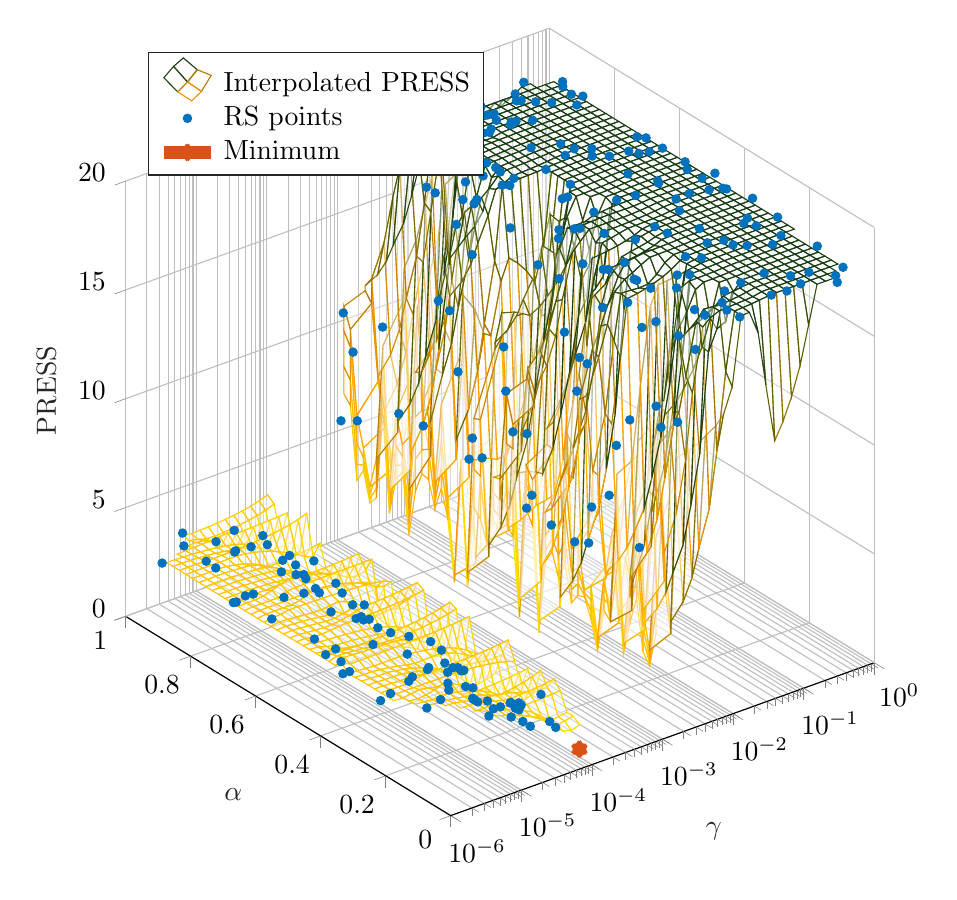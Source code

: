% This file was created by matlab2tikz.
%
\definecolor{mycolor1}{rgb}{0.0,0.447,0.741}%
\definecolor{mycolor2}{rgb}{0.85,0.325,0.098}%
%
\begin{tikzpicture}

\begin{axis}[%
width=9.509cm,
height=10cm,
at={(0cm,0cm)},
scale only axis,
unbounded coords=jump,
xmode=log,
xmin=1e-06,
xmax=1,
xminorticks=true,
tick align=outside,
xlabel style={font=\color{white!15!black}},
xlabel={$\gamma$},
ymin=0,
ymax=1,
ylabel style={font=\color{white!15!black}},
ylabel={$\alpha$},
zmin=0,
zmax=20,
zlabel style={font=\color{white!15!black}},
zlabel={PRESS},
view={-37.5}{30},
axis background/.style={fill=white},
axis x line*=bottom,
axis y line*=left,
axis z line*=left,
xmajorgrids,
xminorgrids,
ymajorgrids,
zmajorgrids,
legend style={at={(0.03,0.97)}, anchor=north west, legend cell align=left, align=left, draw=white!15!black}
]

\addplot3[%
surf,
fill opacity=0.4, shader=flat corner, fill=white, z buffer=sort, colormap={mymap}{[1pt] rgb(0pt)=(1,0.906,0); rgb(1pt)=(1,0.902,0); rgb(2pt)=(1,0.898,0); rgb(3pt)=(1,0.894,0); rgb(4pt)=(1,0.89,0); rgb(5pt)=(1,0.886,0); rgb(6pt)=(1,0.882,0); rgb(7pt)=(1,0.879,0); rgb(8pt)=(1,0.875,0); rgb(9pt)=(1,0.871,0); rgb(10pt)=(1,0.867,0); rgb(11pt)=(1,0.863,0); rgb(12pt)=(1,0.859,0); rgb(13pt)=(1,0.855,0); rgb(14pt)=(1,0.852,0); rgb(15pt)=(1,0.848,0); rgb(16pt)=(1,0.844,0); rgb(17pt)=(1,0.84,0); rgb(18pt)=(1,0.836,0); rgb(19pt)=(1,0.832,0); rgb(20pt)=(1,0.829,0); rgb(21pt)=(1,0.825,0); rgb(22pt)=(1,0.821,0); rgb(23pt)=(1,0.817,0); rgb(24pt)=(1,0.814,0); rgb(25pt)=(1,0.81,0); rgb(26pt)=(1,0.806,0); rgb(27pt)=(1,0.802,0); rgb(28pt)=(1,0.798,0); rgb(29pt)=(1,0.795,0); rgb(30pt)=(1,0.791,0); rgb(31pt)=(1,0.787,0); rgb(32pt)=(1,0.783,0); rgb(33pt)=(1,0.78,0); rgb(34pt)=(1,0.776,0); rgb(35pt)=(1,0.772,0); rgb(36pt)=(1,0.769,0); rgb(37pt)=(1,0.765,0); rgb(38pt)=(1,0.761,0); rgb(39pt)=(1,0.758,0); rgb(40pt)=(1,0.754,0); rgb(41pt)=(1,0.75,0); rgb(42pt)=(1,0.746,0); rgb(43pt)=(1,0.743,0); rgb(44pt)=(1,0.739,0); rgb(45pt)=(1,0.736,0); rgb(46pt)=(1,0.732,0); rgb(47pt)=(1,0.728,0); rgb(48pt)=(1,0.725,0); rgb(49pt)=(1,0.721,0); rgb(50pt)=(1,0.717,0); rgb(51pt)=(1,0.714,0); rgb(52pt)=(1.0,0.71,0); rgb(53pt)=(1.0,0.706,0); rgb(54pt)=(1.0,0.703,0); rgb(55pt)=(1.0,0.699,0); rgb(56pt)=(1.0,0.695,0); rgb(57pt)=(1.0,0.691,0); rgb(58pt)=(1.0,0.687,0); rgb(59pt)=(1.0,0.683,0); rgb(60pt)=(0.999,0.679,0); rgb(61pt)=(0.999,0.675,0); rgb(62pt)=(0.999,0.672,0); rgb(63pt)=(0.999,0.668,0); rgb(64pt)=(0.999,0.664,0); rgb(65pt)=(0.999,0.66,0); rgb(66pt)=(0.999,0.656,0); rgb(67pt)=(0.998,0.653,0); rgb(68pt)=(0.998,0.649,0); rgb(69pt)=(0.998,0.646,0); rgb(70pt)=(0.998,0.642,0); rgb(71pt)=(0.998,0.639,0); rgb(72pt)=(0.997,0.636,0); rgb(73pt)=(0.997,0.633,0); rgb(74pt)=(0.997,0.63,0); rgb(75pt)=(0.997,0.627,0); rgb(76pt)=(0.996,0.625,0); rgb(77pt)=(0.996,0.622,0); rgb(78pt)=(0.995,0.62,0); rgb(79pt)=(0.993,0.618,0); rgb(80pt)=(0.991,0.616,0); rgb(81pt)=(0.989,0.614,0); rgb(82pt)=(0.986,0.611,0); rgb(83pt)=(0.982,0.61,0); rgb(84pt)=(0.979,0.608,0); rgb(85pt)=(0.974,0.606,0); rgb(86pt)=(0.97,0.604,0); rgb(87pt)=(0.965,0.602,0); rgb(88pt)=(0.96,0.601,0); rgb(89pt)=(0.955,0.599,0); rgb(90pt)=(0.95,0.597,0); rgb(91pt)=(0.944,0.595,0); rgb(92pt)=(0.939,0.594,0); rgb(93pt)=(0.933,0.592,0); rgb(94pt)=(0.927,0.591,0); rgb(95pt)=(0.922,0.589,0); rgb(96pt)=(0.916,0.587,0); rgb(97pt)=(0.911,0.585,0); rgb(98pt)=(0.905,0.584,0); rgb(99pt)=(0.9,0.582,0); rgb(100pt)=(0.895,0.58,0); rgb(101pt)=(0.891,0.578,0); rgb(102pt)=(0.886,0.576,0); rgb(103pt)=(0.882,0.575,0); rgb(104pt)=(0.878,0.573,0); rgb(105pt)=(0.874,0.571,0); rgb(106pt)=(0.869,0.569,0); rgb(107pt)=(0.865,0.567,0); rgb(108pt)=(0.861,0.565,0); rgb(109pt)=(0.857,0.563,0); rgb(110pt)=(0.852,0.561,0); rgb(111pt)=(0.848,0.559,0); rgb(112pt)=(0.844,0.557,0); rgb(113pt)=(0.84,0.555,0); rgb(114pt)=(0.836,0.553,0); rgb(115pt)=(0.832,0.551,0); rgb(116pt)=(0.827,0.549,0); rgb(117pt)=(0.823,0.547,0); rgb(118pt)=(0.819,0.545,0); rgb(119pt)=(0.815,0.543,0); rgb(120pt)=(0.811,0.541,0); rgb(121pt)=(0.807,0.539,0); rgb(122pt)=(0.803,0.537,0); rgb(123pt)=(0.799,0.535,0); rgb(124pt)=(0.794,0.533,0); rgb(125pt)=(0.79,0.531,0); rgb(126pt)=(0.786,0.528,0); rgb(127pt)=(0.782,0.526,0); rgb(128pt)=(0.778,0.524,0); rgb(129pt)=(0.775,0.522,0); rgb(130pt)=(0.771,0.52,0); rgb(131pt)=(0.767,0.518,0); rgb(132pt)=(0.763,0.516,0); rgb(133pt)=(0.76,0.514,0); rgb(134pt)=(0.756,0.512,0); rgb(135pt)=(0.753,0.51,0); rgb(136pt)=(0.749,0.508,0); rgb(137pt)=(0.746,0.506,0); rgb(138pt)=(0.742,0.504,0); rgb(139pt)=(0.739,0.502,0); rgb(140pt)=(0.735,0.5,0); rgb(141pt)=(0.732,0.498,0); rgb(142pt)=(0.728,0.496,0); rgb(143pt)=(0.725,0.494,0); rgb(144pt)=(0.721,0.492,0); rgb(145pt)=(0.717,0.49,0); rgb(146pt)=(0.713,0.488,0); rgb(147pt)=(0.709,0.486,0); rgb(148pt)=(0.705,0.484,0); rgb(149pt)=(0.701,0.482,0); rgb(150pt)=(0.696,0.48,0); rgb(151pt)=(0.692,0.478,0); rgb(152pt)=(0.687,0.476,0); rgb(153pt)=(0.682,0.475,0); rgb(154pt)=(0.677,0.473,0); rgb(155pt)=(0.672,0.471,0); rgb(156pt)=(0.666,0.469,0); rgb(157pt)=(0.66,0.467,0); rgb(158pt)=(0.653,0.466,0); rgb(159pt)=(0.647,0.464,0); rgb(160pt)=(0.64,0.462,0); rgb(161pt)=(0.633,0.461,0); rgb(162pt)=(0.626,0.459,0); rgb(163pt)=(0.618,0.458,0); rgb(164pt)=(0.611,0.456,0); rgb(165pt)=(0.603,0.454,0); rgb(166pt)=(0.596,0.453,0); rgb(167pt)=(0.588,0.451,0); rgb(168pt)=(0.58,0.45,0); rgb(169pt)=(0.572,0.448,0); rgb(170pt)=(0.565,0.446,0); rgb(171pt)=(0.557,0.445,0); rgb(172pt)=(0.549,0.443,0); rgb(173pt)=(0.541,0.441,0); rgb(174pt)=(0.534,0.44,0); rgb(175pt)=(0.527,0.438,0); rgb(176pt)=(0.519,0.436,0); rgb(177pt)=(0.512,0.434,0); rgb(178pt)=(0.505,0.432,0); rgb(179pt)=(0.499,0.43,3.925e-06); rgb(180pt)=(0.492,0.429,3.5e-05); rgb(181pt)=(0.485,0.427,9.631e-05); rgb(182pt)=(0.479,0.425,0.0); rgb(183pt)=(0.472,0.423,0.0); rgb(184pt)=(0.466,0.421,0.0); rgb(185pt)=(0.459,0.419,0.001); rgb(186pt)=(0.452,0.417,0.001); rgb(187pt)=(0.446,0.414,0.001); rgb(188pt)=(0.439,0.412,0.001); rgb(189pt)=(0.433,0.41,0.002); rgb(190pt)=(0.427,0.408,0.002); rgb(191pt)=(0.42,0.406,0.002); rgb(192pt)=(0.414,0.404,0.003); rgb(193pt)=(0.407,0.402,0.003); rgb(194pt)=(0.401,0.399,0.003); rgb(195pt)=(0.395,0.397,0.004); rgb(196pt)=(0.389,0.395,0.004); rgb(197pt)=(0.383,0.393,0.004); rgb(198pt)=(0.377,0.39,0.005); rgb(199pt)=(0.371,0.388,0.005); rgb(200pt)=(0.365,0.386,0.006); rgb(201pt)=(0.359,0.383,0.006); rgb(202pt)=(0.353,0.381,0.007); rgb(203pt)=(0.347,0.379,0.007); rgb(204pt)=(0.341,0.376,0.008); rgb(205pt)=(0.335,0.374,0.008); rgb(206pt)=(0.33,0.372,0.009); rgb(207pt)=(0.324,0.369,0.01); rgb(208pt)=(0.319,0.367,0.012); rgb(209pt)=(0.313,0.364,0.013); rgb(210pt)=(0.308,0.362,0.014); rgb(211pt)=(0.302,0.359,0.016); rgb(212pt)=(0.297,0.357,0.018); rgb(213pt)=(0.292,0.354,0.02); rgb(214pt)=(0.286,0.351,0.022); rgb(215pt)=(0.281,0.349,0.024); rgb(216pt)=(0.276,0.346,0.026); rgb(217pt)=(0.271,0.344,0.028); rgb(218pt)=(0.265,0.341,0.03); rgb(219pt)=(0.26,0.338,0.032); rgb(220pt)=(0.255,0.335,0.034); rgb(221pt)=(0.25,0.333,0.036); rgb(222pt)=(0.245,0.33,0.038); rgb(223pt)=(0.24,0.327,0.04); rgb(224pt)=(0.235,0.325,0.042); rgb(225pt)=(0.23,0.322,0.044); rgb(226pt)=(0.225,0.319,0.046); rgb(227pt)=(0.22,0.317,0.048); rgb(228pt)=(0.215,0.314,0.049); rgb(229pt)=(0.21,0.311,0.05); rgb(230pt)=(0.205,0.308,0.052); rgb(231pt)=(0.201,0.306,0.053); rgb(232pt)=(0.196,0.303,0.054); rgb(233pt)=(0.191,0.3,0.055); rgb(234pt)=(0.186,0.298,0.056); rgb(235pt)=(0.181,0.295,0.057); rgb(236pt)=(0.176,0.292,0.058); rgb(237pt)=(0.172,0.289,0.06); rgb(238pt)=(0.167,0.287,0.061); rgb(239pt)=(0.162,0.284,0.062); rgb(240pt)=(0.158,0.281,0.063); rgb(241pt)=(0.153,0.278,0.064); rgb(242pt)=(0.148,0.276,0.065); rgb(243pt)=(0.144,0.273,0.066); rgb(244pt)=(0.139,0.27,0.066); rgb(245pt)=(0.135,0.267,0.067); rgb(246pt)=(0.13,0.265,0.068); rgb(247pt)=(0.125,0.262,0.069); rgb(248pt)=(0.121,0.259,0.07); rgb(249pt)=(0.116,0.256,0.071); rgb(250pt)=(0.112,0.253,0.071); rgb(251pt)=(0.108,0.251,0.072); rgb(252pt)=(0.103,0.248,0.073); rgb(253pt)=(0.099,0.245,0.073); rgb(254pt)=(0.095,0.242,0.074); rgb(255pt)=(0.09,0.239,0.075)}, mesh/rows=51]
table[row sep=crcr, point meta=\thisrow{c}] {%
%
x	y	z	c\\
1e-06	0	nan	nan\\
1e-06	0.02	nan	nan\\
1e-06	0.04	nan	nan\\
1e-06	0.06	nan	nan\\
1e-06	0.08	nan	nan\\
1e-06	0.1	nan	nan\\
1e-06	0.12	nan	nan\\
1e-06	0.14	nan	nan\\
1e-06	0.16	nan	nan\\
1e-06	0.18	nan	nan\\
1e-06	0.2	nan	nan\\
1e-06	0.22	nan	nan\\
1e-06	0.24	nan	nan\\
1e-06	0.26	nan	nan\\
1e-06	0.28	nan	nan\\
1e-06	0.3	nan	nan\\
1e-06	0.32	nan	nan\\
1e-06	0.34	nan	nan\\
1e-06	0.36	nan	nan\\
1e-06	0.38	nan	nan\\
1e-06	0.4	nan	nan\\
1e-06	0.42	nan	nan\\
1e-06	0.44	nan	nan\\
1e-06	0.46	nan	nan\\
1e-06	0.48	nan	nan\\
1e-06	0.5	nan	nan\\
1e-06	0.52	nan	nan\\
1e-06	0.54	nan	nan\\
1e-06	0.56	nan	nan\\
1e-06	0.58	nan	nan\\
1e-06	0.6	nan	nan\\
1e-06	0.62	nan	nan\\
1e-06	0.64	nan	nan\\
1e-06	0.66	nan	nan\\
1e-06	0.68	nan	nan\\
1e-06	0.7	nan	nan\\
1e-06	0.72	nan	nan\\
1e-06	0.74	nan	nan\\
1e-06	0.76	nan	nan\\
1e-06	0.78	nan	nan\\
1e-06	0.8	nan	nan\\
1e-06	0.82	nan	nan\\
1e-06	0.84	nan	nan\\
1e-06	0.86	nan	nan\\
1e-06	0.88	nan	nan\\
1e-06	0.9	nan	nan\\
1e-06	0.92	nan	nan\\
1e-06	0.94	nan	nan\\
1e-06	0.96	nan	nan\\
1e-06	0.98	nan	nan\\
1e-06	1	nan	nan\\
1.318e-06	0	nan	nan\\
1.318e-06	0.02	nan	nan\\
1.318e-06	0.04	nan	nan\\
1.318e-06	0.06	nan	nan\\
1.318e-06	0.08	nan	nan\\
1.318e-06	0.1	nan	nan\\
1.318e-06	0.12	nan	nan\\
1.318e-06	0.14	nan	nan\\
1.318e-06	0.16	nan	nan\\
1.318e-06	0.18	nan	nan\\
1.318e-06	0.2	3.311	3.311\\
1.318e-06	0.22	3.3	3.3\\
1.318e-06	0.24	3.303	3.303\\
1.318e-06	0.26	3.299	3.299\\
1.318e-06	0.28	3.296	3.296\\
1.318e-06	0.3	3.291	3.291\\
1.318e-06	0.32	3.282	3.282\\
1.318e-06	0.34	3.273	3.273\\
1.318e-06	0.36	3.553	3.553\\
1.318e-06	0.38	3.274	3.274\\
1.318e-06	0.4	3.28	3.28\\
1.318e-06	0.42	3.286	3.286\\
1.318e-06	0.44	3.284	3.284\\
1.318e-06	0.46	3.28	3.28\\
1.318e-06	0.48	3.275	3.275\\
1.318e-06	0.5	3.271	3.271\\
1.318e-06	0.52	3.266	3.266\\
1.318e-06	0.54	3.262	3.262\\
1.318e-06	0.56	3.257	3.257\\
1.318e-06	0.58	3.253	3.253\\
1.318e-06	0.6	3.248	3.248\\
1.318e-06	0.62	3.246	3.246\\
1.318e-06	0.64	3.245	3.245\\
1.318e-06	0.66	3.245	3.245\\
1.318e-06	0.68	3.244	3.244\\
1.318e-06	0.7	3.243	3.243\\
1.318e-06	0.72	3.243	3.243\\
1.318e-06	0.74	3.242	3.242\\
1.318e-06	0.76	3.242	3.242\\
1.318e-06	0.78	3.244	3.244\\
1.318e-06	0.8	3.245	3.245\\
1.318e-06	0.82	3.247	3.247\\
1.318e-06	0.84	3.249	3.249\\
1.318e-06	0.86	3.251	3.251\\
1.318e-06	0.88	3.252	3.252\\
1.318e-06	0.9	3.253	3.253\\
1.318e-06	0.92	nan	nan\\
1.318e-06	0.94	nan	nan\\
1.318e-06	0.96	nan	nan\\
1.318e-06	0.98	nan	nan\\
1.318e-06	1	nan	nan\\
1.738e-06	0	nan	nan\\
1.738e-06	0.02	nan	nan\\
1.738e-06	0.04	nan	nan\\
1.738e-06	0.06	nan	nan\\
1.738e-06	0.08	nan	nan\\
1.738e-06	0.1	nan	nan\\
1.738e-06	0.12	nan	nan\\
1.738e-06	0.14	nan	nan\\
1.738e-06	0.16	3.377	3.377\\
1.738e-06	0.18	3.332	3.332\\
1.738e-06	0.2	3.294	3.294\\
1.738e-06	0.22	3.299	3.299\\
1.738e-06	0.24	3.306	3.306\\
1.738e-06	0.26	3.296	3.296\\
1.738e-06	0.28	3.287	3.287\\
1.738e-06	0.3	3.277	3.277\\
1.738e-06	0.32	3.268	3.268\\
1.738e-06	0.34	3.254	3.254\\
1.738e-06	0.36	3.4	3.4\\
1.738e-06	0.38	3.511	3.511\\
1.738e-06	0.4	3.404	3.404\\
1.738e-06	0.42	3.296	3.296\\
1.738e-06	0.44	3.246	3.246\\
1.738e-06	0.46	3.259	3.259\\
1.738e-06	0.48	3.266	3.266\\
1.738e-06	0.5	3.273	3.273\\
1.738e-06	0.52	3.279	3.279\\
1.738e-06	0.54	3.286	3.286\\
1.738e-06	0.56	3.292	3.292\\
1.738e-06	0.58	3.3	3.3\\
1.738e-06	0.6	3.314	3.314\\
1.738e-06	0.62	3.3	3.3\\
1.738e-06	0.64	3.285	3.285\\
1.738e-06	0.66	3.271	3.271\\
1.738e-06	0.68	3.257	3.257\\
1.738e-06	0.7	3.242	3.242\\
1.738e-06	0.72	3.242	3.242\\
1.738e-06	0.74	3.243	3.243\\
1.738e-06	0.76	3.245	3.245\\
1.738e-06	0.78	3.247	3.247\\
1.738e-06	0.8	3.248	3.248\\
1.738e-06	0.82	3.25	3.25\\
1.738e-06	0.84	3.252	3.252\\
1.738e-06	0.86	3.254	3.254\\
1.738e-06	0.88	3.255	3.255\\
1.738e-06	0.9	3.239	3.239\\
1.738e-06	0.92	nan	nan\\
1.738e-06	0.94	nan	nan\\
1.738e-06	0.96	nan	nan\\
1.738e-06	0.98	nan	nan\\
1.738e-06	1	nan	nan\\
2.291e-06	0	nan	nan\\
2.291e-06	0.02	nan	nan\\
2.291e-06	0.04	nan	nan\\
2.291e-06	0.06	nan	nan\\
2.291e-06	0.08	nan	nan\\
2.291e-06	0.1	nan	nan\\
2.291e-06	0.12	nan	nan\\
2.291e-06	0.14	3.39	3.39\\
2.291e-06	0.16	3.345	3.345\\
2.291e-06	0.18	3.3	3.3\\
2.291e-06	0.2	3.346	3.346\\
2.291e-06	0.22	3.298	3.298\\
2.291e-06	0.24	3.288	3.288\\
2.291e-06	0.26	3.278	3.278\\
2.291e-06	0.28	3.269	3.269\\
2.291e-06	0.3	3.259	3.259\\
2.291e-06	0.32	3.264	3.264\\
2.291e-06	0.34	3.223	3.223\\
2.291e-06	0.36	3.401	3.401\\
2.291e-06	0.38	3.49	3.49\\
2.291e-06	0.4	3.383	3.383\\
2.291e-06	0.42	3.275	3.275\\
2.291e-06	0.44	3.122	3.122\\
2.291e-06	0.46	3.14	3.14\\
2.291e-06	0.48	3.168	3.168\\
2.291e-06	0.5	3.216	3.216\\
2.291e-06	0.52	3.232	3.232\\
2.291e-06	0.54	3.248	3.248\\
2.291e-06	0.56	3.264	3.264\\
2.291e-06	0.58	3.279	3.279\\
2.291e-06	0.6	3.336	3.336\\
2.291e-06	0.62	3.3	3.3\\
2.291e-06	0.64	3.286	3.286\\
2.291e-06	0.66	3.272	3.272\\
2.291e-06	0.68	3.257	3.257\\
2.291e-06	0.7	3.249	3.249\\
2.291e-06	0.72	3.248	3.248\\
2.291e-06	0.74	3.249	3.249\\
2.291e-06	0.76	3.25	3.25\\
2.291e-06	0.78	3.251	3.251\\
2.291e-06	0.8	3.252	3.252\\
2.291e-06	0.82	3.254	3.254\\
2.291e-06	0.84	3.256	3.256\\
2.291e-06	0.86	3.256	3.256\\
2.291e-06	0.88	3.246	3.246\\
2.291e-06	0.9	3.222	3.222\\
2.291e-06	0.92	3.173	3.173\\
2.291e-06	0.94	nan	nan\\
2.291e-06	0.96	nan	nan\\
2.291e-06	0.98	nan	nan\\
2.291e-06	1	nan	nan\\
3.02e-06	0	nan	nan\\
3.02e-06	0.02	nan	nan\\
3.02e-06	0.04	nan	nan\\
3.02e-06	0.06	nan	nan\\
3.02e-06	0.08	nan	nan\\
3.02e-06	0.1	nan	nan\\
3.02e-06	0.12	3.388	3.388\\
3.02e-06	0.14	3.355	3.355\\
3.02e-06	0.16	3.303	3.303\\
3.02e-06	0.18	3.338	3.338\\
3.02e-06	0.2	3.403	3.403\\
3.02e-06	0.22	3.297	3.297\\
3.02e-06	0.24	3.292	3.292\\
3.02e-06	0.26	3.254	3.254\\
3.02e-06	0.28	3.259	3.259\\
3.02e-06	0.3	3.264	3.264\\
3.02e-06	0.32	3.223	3.223\\
3.02e-06	0.34	3.201	3.201\\
3.02e-06	0.36	3.403	3.403\\
3.02e-06	0.38	3.462	3.462\\
3.02e-06	0.4	3.355	3.355\\
3.02e-06	0.42	3.248	3.248\\
3.02e-06	0.44	3.077	3.077\\
3.02e-06	0.46	3.042	3.042\\
3.02e-06	0.48	3.138	3.138\\
3.02e-06	0.5	3.205	3.205\\
3.02e-06	0.52	3.205	3.205\\
3.02e-06	0.54	3.221	3.221\\
3.02e-06	0.56	3.237	3.237\\
3.02e-06	0.58	3.252	3.252\\
3.02e-06	0.6	3.409	3.409\\
3.02e-06	0.62	3.303	3.303\\
3.02e-06	0.64	3.287	3.287\\
3.02e-06	0.66	3.273	3.273\\
3.02e-06	0.68	3.304	3.304\\
3.02e-06	0.7	3.25	3.25\\
3.02e-06	0.72	3.234	3.234\\
3.02e-06	0.74	3.239	3.239\\
3.02e-06	0.76	3.244	3.244\\
3.02e-06	0.78	3.248	3.248\\
3.02e-06	0.8	3.253	3.253\\
3.02e-06	0.82	3.257	3.257\\
3.02e-06	0.84	3.254	3.254\\
3.02e-06	0.86	3.246	3.246\\
3.02e-06	0.88	3.222	3.222\\
3.02e-06	0.9	3.202	3.202\\
3.02e-06	0.92	3.183	3.183\\
3.02e-06	0.94	nan	nan\\
3.02e-06	0.96	nan	nan\\
3.02e-06	0.98	nan	nan\\
3.02e-06	1	nan	nan\\
3.981e-06	0	nan	nan\\
3.981e-06	0.02	nan	nan\\
3.981e-06	0.04	nan	nan\\
3.981e-06	0.06	nan	nan\\
3.981e-06	0.08	nan	nan\\
3.981e-06	0.1	3.318	3.318\\
3.981e-06	0.12	3.372	3.372\\
3.981e-06	0.14	3.317	3.317\\
3.981e-06	0.16	3.352	3.352\\
3.981e-06	0.18	3.429	3.429\\
3.981e-06	0.2	3.328	3.328\\
3.981e-06	0.22	3.295	3.295\\
3.981e-06	0.24	3.372	3.372\\
3.981e-06	0.26	3.266	3.266\\
3.981e-06	0.28	3.251	3.251\\
3.981e-06	0.3	3.21	3.21\\
3.981e-06	0.32	3.17	3.17\\
3.981e-06	0.34	3.203	3.203\\
3.981e-06	0.36	3.405	3.405\\
3.981e-06	0.38	3.45	3.45\\
3.981e-06	0.4	3.318	3.318\\
3.981e-06	0.42	3.243	3.243\\
3.981e-06	0.44	3.018	3.018\\
3.981e-06	0.46	3.021	3.021\\
3.981e-06	0.48	3.117	3.117\\
3.981e-06	0.5	3.238	3.238\\
3.981e-06	0.52	3.169	3.169\\
3.981e-06	0.54	3.185	3.185\\
3.981e-06	0.56	3.201	3.201\\
3.981e-06	0.58	3.216	3.216\\
3.981e-06	0.6	3.405	3.405\\
3.981e-06	0.62	3.309	3.309\\
3.981e-06	0.64	3.29	3.29\\
3.981e-06	0.66	3.274	3.274\\
3.981e-06	0.68	3.417	3.417\\
3.981e-06	0.7	3.251	3.251\\
3.981e-06	0.72	3.216	3.216\\
3.981e-06	0.74	3.221	3.221\\
3.981e-06	0.76	3.225	3.225\\
3.981e-06	0.78	3.23	3.23\\
3.981e-06	0.8	3.235	3.235\\
3.981e-06	0.82	3.238	3.238\\
3.981e-06	0.84	3.253	3.253\\
3.981e-06	0.86	3.23	3.23\\
3.981e-06	0.88	3.191	3.191\\
3.981e-06	0.9	3.175	3.175\\
3.981e-06	0.92	3.196	3.196\\
3.981e-06	0.94	3.081	3.081\\
3.981e-06	0.96	nan	nan\\
3.981e-06	0.98	nan	nan\\
3.981e-06	1	nan	nan\\
5.248e-06	0	nan	nan\\
5.248e-06	0.02	nan	nan\\
5.248e-06	0.04	nan	nan\\
5.248e-06	0.06	3.424	3.424\\
5.248e-06	0.08	3.244	3.244\\
5.248e-06	0.1	3.298	3.298\\
5.248e-06	0.12	3.301	3.301\\
5.248e-06	0.14	3.267	3.267\\
5.248e-06	0.16	3.304	3.304\\
5.248e-06	0.18	3.548	3.548\\
5.248e-06	0.2	3.228	3.228\\
5.248e-06	0.22	3.292	3.292\\
5.248e-06	0.24	3.429	3.429\\
5.248e-06	0.26	3.223	3.223\\
5.248e-06	0.28	3.18	3.18\\
5.248e-06	0.3	3.139	3.139\\
5.248e-06	0.32	3.099	3.099\\
5.248e-06	0.34	3.207	3.207\\
5.248e-06	0.36	3.409	3.409\\
5.248e-06	0.38	3.438	3.438\\
5.248e-06	0.4	3.274	3.274\\
5.248e-06	0.42	3.25	3.25\\
5.248e-06	0.44	2.94	2.94\\
5.248e-06	0.46	2.994	2.994\\
5.248e-06	0.48	3.089	3.089\\
5.248e-06	0.5	3.28	3.28\\
5.248e-06	0.52	3.18	3.18\\
5.248e-06	0.54	3.138	3.138\\
5.248e-06	0.56	3.154	3.154\\
5.248e-06	0.58	3.169	3.169\\
5.248e-06	0.6	3.4	3.4\\
5.248e-06	0.62	3.37	3.37\\
5.248e-06	0.64	3.298	3.298\\
5.248e-06	0.66	3.417	3.417\\
5.248e-06	0.68	3.565	3.565\\
5.248e-06	0.7	3.254	3.254\\
5.248e-06	0.72	3.192	3.192\\
5.248e-06	0.74	3.197	3.197\\
5.248e-06	0.76	3.202	3.202\\
5.248e-06	0.78	3.206	3.206\\
5.248e-06	0.8	3.211	3.211\\
5.248e-06	0.82	3.163	3.163\\
5.248e-06	0.84	3.252	3.252\\
5.248e-06	0.86	3.239	3.239\\
5.248e-06	0.88	3.15	3.15\\
5.248e-06	0.9	3.14	3.14\\
5.248e-06	0.92	3.213	3.213\\
5.248e-06	0.94	3.098	3.098\\
5.248e-06	0.96	3.005	3.005\\
5.248e-06	0.98	3.078	3.078\\
5.248e-06	1	nan	nan\\
6.918e-06	0	nan	nan\\
6.918e-06	0.02	nan	nan\\
6.918e-06	0.04	3.224	3.224\\
6.918e-06	0.06	3.177	3.177\\
6.918e-06	0.08	3.222	3.222\\
6.918e-06	0.1	3.273	3.273\\
6.918e-06	0.12	3.206	3.206\\
6.918e-06	0.14	3.2	3.2\\
6.918e-06	0.16	3.233	3.233\\
6.918e-06	0.18	3.417	3.417\\
6.918e-06	0.2	3.056	3.056\\
6.918e-06	0.22	3.289	3.289\\
6.918e-06	0.24	3.433	3.433\\
6.918e-06	0.26	3.14	3.14\\
6.918e-06	0.28	3.087	3.087\\
6.918e-06	0.3	3.046	3.046\\
6.918e-06	0.32	3.006	3.006\\
6.918e-06	0.34	3.212	3.212\\
6.918e-06	0.36	3.413	3.413\\
6.918e-06	0.38	3.423	3.423\\
6.918e-06	0.4	3.258	3.258\\
6.918e-06	0.42	3.26	3.26\\
6.918e-06	0.44	2.837	2.837\\
6.918e-06	0.46	2.957	2.957\\
6.918e-06	0.48	3.052	3.052\\
6.918e-06	0.5	3.293	3.293\\
6.918e-06	0.52	3.236	3.236\\
6.918e-06	0.54	3.136	3.136\\
6.918e-06	0.56	3.091	3.091\\
6.918e-06	0.58	3.157	3.157\\
6.918e-06	0.6	3.394	3.394\\
6.918e-06	0.62	3.543	3.543\\
6.918e-06	0.64	3.31	3.31\\
6.918e-06	0.66	3.461	3.461\\
6.918e-06	0.68	3.656	3.656\\
6.918e-06	0.7	3.256	3.256\\
6.918e-06	0.72	3.161	3.161\\
6.918e-06	0.74	3.166	3.166\\
6.918e-06	0.76	3.17	3.17\\
6.918e-06	0.78	3.175	3.175\\
6.918e-06	0.8	3.18	3.18\\
6.918e-06	0.82	3.064	3.064\\
6.918e-06	0.84	3.25	3.25\\
6.918e-06	0.86	3.25	3.25\\
6.918e-06	0.88	3.096	3.096\\
6.918e-06	0.9	3.094	3.094\\
6.918e-06	0.92	3.235	3.235\\
6.918e-06	0.94	3.037	3.037\\
6.918e-06	0.96	2.917	2.917\\
6.918e-06	0.98	2.996	2.996\\
6.918e-06	1	nan	nan\\
9.12e-06	0	nan	nan\\
9.12e-06	0.02	3.273	3.273\\
9.12e-06	0.04	3.125	3.125\\
9.12e-06	0.06	3.159	3.159\\
9.12e-06	0.08	3.237	3.237\\
9.12e-06	0.1	3.184	3.184\\
9.12e-06	0.12	3.147	3.147\\
9.12e-06	0.14	3.112	3.112\\
9.12e-06	0.16	3.14	3.14\\
9.12e-06	0.18	3.244	3.244\\
9.12e-06	0.2	2.764	2.764\\
9.12e-06	0.22	3.285	3.285\\
9.12e-06	0.24	3.438	3.438\\
9.12e-06	0.26	3.041	3.041\\
9.12e-06	0.28	2.969	2.969\\
9.12e-06	0.3	2.923	2.923\\
9.12e-06	0.32	2.939	2.939\\
9.12e-06	0.34	3.181	3.181\\
9.12e-06	0.36	3.419	3.419\\
9.12e-06	0.38	3.403	3.403\\
9.12e-06	0.4	3.238	3.238\\
9.12e-06	0.42	3.273	3.273\\
9.12e-06	0.44	2.701	2.701\\
9.12e-06	0.46	2.909	2.909\\
9.12e-06	0.48	3.004	3.004\\
9.12e-06	0.5	3.3	3.3\\
9.12e-06	0.52	3.31	3.31\\
9.12e-06	0.54	3.21	3.21\\
9.12e-06	0.56	3.109	3.109\\
9.12e-06	0.58	3.209	3.209\\
9.12e-06	0.6	3.385	3.385\\
9.12e-06	0.62	3.631	3.631\\
9.12e-06	0.64	3.311	3.311\\
9.12e-06	0.66	3.462	3.462\\
9.12e-06	0.68	3.607	3.607\\
9.12e-06	0.7	3.26	3.26\\
9.12e-06	0.72	3.12	3.12\\
9.12e-06	0.74	3.124	3.124\\
9.12e-06	0.76	3.129	3.129\\
9.12e-06	0.78	3.134	3.134\\
9.12e-06	0.8	3.053	3.053\\
9.12e-06	0.82	2.933	2.933\\
9.12e-06	0.84	3.214	3.214\\
9.12e-06	0.86	3.265	3.265\\
9.12e-06	0.88	3.03	3.03\\
9.12e-06	0.9	3.033	3.033\\
9.12e-06	0.92	3.265	3.265\\
9.12e-06	0.94	2.802	2.802\\
9.12e-06	0.96	2.801	2.801\\
9.12e-06	0.98	3.011	3.011\\
9.12e-06	1	nan	nan\\
1.202e-05	0	nan	nan\\
1.202e-05	0.02	3.144	3.144\\
1.202e-05	0.04	2.996	2.996\\
1.202e-05	0.06	3.055	3.055\\
1.202e-05	0.08	3.081	3.081\\
1.202e-05	0.1	3.078	3.078\\
1.202e-05	0.12	3.103	3.103\\
1.202e-05	0.14	2.997	2.997\\
1.202e-05	0.16	3.017	3.017\\
1.202e-05	0.18	2.74	2.74\\
1.202e-05	0.2	2.479	2.479\\
1.202e-05	0.22	3.279	3.279\\
1.202e-05	0.24	3.445	3.445\\
1.202e-05	0.26	3.018	3.018\\
1.202e-05	0.28	2.824	2.824\\
1.202e-05	0.3	2.764	2.764\\
1.202e-05	0.32	2.948	2.948\\
1.202e-05	0.34	3.138	3.138\\
1.202e-05	0.36	3.426	3.426\\
1.202e-05	0.38	3.338	3.338\\
1.202e-05	0.4	3.224	3.224\\
1.202e-05	0.42	3.29	3.29\\
1.202e-05	0.44	2.523	2.523\\
1.202e-05	0.46	2.845	2.845\\
1.202e-05	0.48	2.94	2.94\\
1.202e-05	0.5	3.309	3.309\\
1.202e-05	0.52	3.408	3.408\\
1.202e-05	0.54	3.307	3.307\\
1.202e-05	0.56	2.869	2.869\\
1.202e-05	0.58	3.274	3.274\\
1.202e-05	0.6	3.374	3.374\\
1.202e-05	0.62	3.582	3.582\\
1.202e-05	0.64	3.263	3.263\\
1.202e-05	0.66	3.463	3.463\\
1.202e-05	0.68	3.543	3.543\\
1.202e-05	0.7	3.265	3.265\\
1.202e-05	0.72	3.065	3.065\\
1.202e-05	0.74	3.07	3.07\\
1.202e-05	0.76	3.074	3.074\\
1.202e-05	0.78	3.0	3.0\\
1.202e-05	0.8	2.88	2.88\\
1.202e-05	0.82	2.76	2.76\\
1.202e-05	0.84	3.14	3.14\\
1.202e-05	0.86	3.284	3.284\\
1.202e-05	0.88	2.95	2.95\\
1.202e-05	0.9	2.953	2.953\\
1.202e-05	0.92	3.304	3.304\\
1.202e-05	0.94	2.492	2.492\\
1.202e-05	0.96	2.787	2.787\\
1.202e-05	0.98	3.031	3.031\\
1.202e-05	1	nan	nan\\
1.585e-05	0	nan	nan\\
1.585e-05	0.02	2.973	2.973\\
1.585e-05	0.04	2.826	2.826\\
1.585e-05	0.06	2.919	2.919\\
1.585e-05	0.08	2.876	2.876\\
1.585e-05	0.1	2.97	2.97\\
1.585e-05	0.12	3.045	3.045\\
1.585e-05	0.14	2.844	2.844\\
1.585e-05	0.16	2.854	2.854\\
1.585e-05	0.18	2.673	2.673\\
1.585e-05	0.2	2.288	2.288\\
1.585e-05	0.22	3.262	3.262\\
1.585e-05	0.24	3.455	3.455\\
1.585e-05	0.26	2.987	2.987\\
1.585e-05	0.28	2.633	2.633\\
1.585e-05	0.3	2.573	2.573\\
1.585e-05	0.32	2.959	2.959\\
1.585e-05	0.34	3.082	3.082\\
1.585e-05	0.36	3.436	3.436\\
1.585e-05	0.38	3.193	3.193\\
1.585e-05	0.4	3.244	3.244\\
1.585e-05	0.42	3.312	3.312\\
1.585e-05	0.44	2.293	2.293\\
1.585e-05	0.46	2.761	2.761\\
1.585e-05	0.48	2.856	2.856\\
1.585e-05	0.5	3.321	3.321\\
1.585e-05	0.52	3.486	3.486\\
1.585e-05	0.54	2.863	2.863\\
1.585e-05	0.56	2.662	2.662\\
1.585e-05	0.58	3.106	3.106\\
1.585e-05	0.6	3.359	3.359\\
1.585e-05	0.62	3.518	3.518\\
1.585e-05	0.64	3.199	3.199\\
1.585e-05	0.66	3.464	3.464\\
1.585e-05	0.68	3.458	3.458\\
1.585e-05	0.7	3.271	3.271\\
1.585e-05	0.72	2.964	2.964\\
1.585e-05	0.74	2.998	2.998\\
1.585e-05	0.76	2.893	2.893\\
1.585e-05	0.78	2.772	2.772\\
1.585e-05	0.8	2.652	2.652\\
1.585e-05	0.82	2.532	2.532\\
1.585e-05	0.84	3.043	3.043\\
1.585e-05	0.86	3.31	3.31\\
1.585e-05	0.88	2.844	2.844\\
1.585e-05	0.9	2.826	2.826\\
1.585e-05	0.92	3.139	3.139\\
1.585e-05	0.94	2.384	2.384\\
1.585e-05	0.96	2.813	2.813\\
1.585e-05	0.98	3.057	3.057\\
1.585e-05	1	nan	nan\\
2.089e-05	0	nan	nan\\
2.089e-05	0.02	2.749	2.749\\
2.089e-05	0.04	2.65	2.65\\
2.089e-05	0.06	2.739	2.739\\
2.089e-05	0.08	2.676	2.676\\
2.089e-05	0.1	2.93	2.93\\
2.089e-05	0.12	2.968	2.968\\
2.089e-05	0.14	2.694	2.694\\
2.089e-05	0.16	2.64	2.64\\
2.089e-05	0.18	2.687	2.687\\
2.089e-05	0.2	2.161	2.161\\
2.089e-05	0.22	3.23	3.23\\
2.089e-05	0.24	3.467	3.467\\
2.089e-05	0.26	2.947	2.947\\
2.089e-05	0.28	2.382	2.382\\
2.089e-05	0.3	2.32	2.32\\
2.089e-05	0.32	2.969	2.969\\
2.089e-05	0.34	3.007	3.007\\
2.089e-05	0.36	3.449	3.449\\
2.089e-05	0.38	3.002	3.002\\
2.089e-05	0.4	3.27	3.27\\
2.089e-05	0.42	3.342	3.342\\
2.089e-05	0.44	2.173	2.173\\
2.089e-05	0.46	2.651	2.651\\
2.089e-05	0.48	2.746	2.746\\
2.089e-05	0.5	3.337	3.337\\
2.089e-05	0.52	3.502	3.502\\
2.089e-05	0.54	2.537	2.537\\
2.089e-05	0.56	2.502	2.502\\
2.089e-05	0.58	2.885	2.885\\
2.089e-05	0.6	3.339	3.339\\
2.089e-05	0.62	3.434	3.434\\
2.089e-05	0.64	3.114	3.114\\
2.089e-05	0.66	3.466	3.466\\
2.089e-05	0.68	3.346	3.346\\
2.089e-05	0.7	3.279	3.279\\
2.089e-05	0.72	2.81	2.81\\
2.089e-05	0.74	2.793	2.793\\
2.089e-05	0.76	2.627	2.627\\
2.089e-05	0.78	2.472	2.472\\
2.089e-05	0.8	2.352	2.352\\
2.089e-05	0.82	2.535	2.535\\
2.089e-05	0.84	2.914	2.914\\
2.089e-05	0.86	3.344	3.344\\
2.089e-05	0.88	2.704	2.704\\
2.089e-05	0.9	2.652	2.652\\
2.089e-05	0.92	3.146	3.146\\
2.089e-05	0.94	2.311	2.311\\
2.089e-05	0.96	2.848	2.848\\
2.089e-05	0.98	3.091	3.091\\
2.089e-05	1	nan	nan\\
2.754e-05	0	nan	nan\\
2.754e-05	0.02	2.453	2.453\\
2.754e-05	0.04	2.447	2.447\\
2.754e-05	0.06	2.503	2.503\\
2.754e-05	0.08	2.685	2.685\\
2.754e-05	0.1	2.948	2.948\\
2.754e-05	0.12	2.867	2.867\\
2.754e-05	0.14	2.742	2.742\\
2.754e-05	0.16	2.358	2.358\\
2.754e-05	0.18	2.706	2.706\\
2.754e-05	0.2	1.995	1.995\\
2.754e-05	0.22	3.187	3.187\\
2.754e-05	0.24	3.484	3.484\\
2.754e-05	0.26	2.895	2.895\\
2.754e-05	0.28	2.05	2.05\\
2.754e-05	0.3	2.115	2.115\\
2.754e-05	0.32	2.858	2.858\\
2.754e-05	0.34	2.908	2.908\\
2.754e-05	0.36	3.466	3.466\\
2.754e-05	0.38	2.751	2.751\\
2.754e-05	0.4	3.304	3.304\\
2.754e-05	0.42	3.381	3.381\\
2.754e-05	0.44	2.015	2.015\\
2.754e-05	0.46	2.561	2.561\\
2.754e-05	0.48	2.6	2.6\\
2.754e-05	0.5	3.358	3.358\\
2.754e-05	0.52	3.523	3.523\\
2.754e-05	0.54	2.567	2.567\\
2.754e-05	0.56	2.464	2.464\\
2.754e-05	0.58	2.594	2.594\\
2.754e-05	0.6	3.313	3.313\\
2.754e-05	0.62	3.322	3.322\\
2.754e-05	0.64	3.003	3.003\\
2.754e-05	0.66	3.468	3.468\\
2.754e-05	0.68	3.198	3.198\\
2.754e-05	0.7	3.29	3.29\\
2.754e-05	0.72	2.606	2.606\\
2.754e-05	0.74	2.683	2.683\\
2.754e-05	0.76	2.517	2.517\\
2.754e-05	0.78	2.351	2.351\\
2.754e-05	0.8	2.185	2.185\\
2.754e-05	0.82	2.558	2.558\\
2.754e-05	0.84	2.745	2.745\\
2.754e-05	0.86	3.388	3.388\\
2.754e-05	0.88	2.52	2.52\\
2.754e-05	0.9	2.424	2.424\\
2.754e-05	0.92	3.155	3.155\\
2.754e-05	0.94	2.215	2.215\\
2.754e-05	0.96	2.893	2.893\\
2.754e-05	0.98	3.137	3.137\\
2.754e-05	1	nan	nan\\
3.631e-05	0	nan	nan\\
3.631e-05	0.02	2.095	2.095\\
3.631e-05	0.04	2.18	2.18\\
3.631e-05	0.06	2.191	2.191\\
3.631e-05	0.08	2.697	2.697\\
3.631e-05	0.1	2.971	2.971\\
3.631e-05	0.12	2.733	2.733\\
3.631e-05	0.14	2.804	2.804\\
3.631e-05	0.16	1.982	1.982\\
3.631e-05	0.18	2.731	2.731\\
3.631e-05	0.2	1.807	1.807\\
3.631e-05	0.22	3.131	3.131\\
3.631e-05	0.24	3.506	3.506\\
3.631e-05	0.26	2.825	2.825\\
3.631e-05	0.28	1.612	1.612\\
3.631e-05	0.3	2.166	2.166\\
3.631e-05	0.32	2.711	2.711\\
3.631e-05	0.34	2.778	2.778\\
3.631e-05	0.36	3.489	3.489\\
3.631e-05	0.38	2.419	2.419\\
3.631e-05	0.4	3.35	3.35\\
3.631e-05	0.42	3.432	3.432\\
3.631e-05	0.44	1.806	1.806\\
3.631e-05	0.46	2.495	2.495\\
3.631e-05	0.48	2.408	2.408\\
3.631e-05	0.5	3.385	3.385\\
3.631e-05	0.52	3.55	3.55\\
3.631e-05	0.54	2.605	2.605\\
3.631e-05	0.56	2.413	2.413\\
3.631e-05	0.58	2.211	2.211\\
3.631e-05	0.6	3.279	3.279\\
3.631e-05	0.62	3.176	3.176\\
3.631e-05	0.64	2.956	2.956\\
3.631e-05	0.66	3.472	3.472\\
3.631e-05	0.68	3.003	3.003\\
3.631e-05	0.7	3.304	3.304\\
3.631e-05	0.72	2.338	2.338\\
3.631e-05	0.74	2.539	2.539\\
3.631e-05	0.76	2.373	2.373\\
3.631e-05	0.78	2.206	2.206\\
3.631e-05	0.8	2.04	2.04\\
3.631e-05	0.82	2.588	2.588\\
3.631e-05	0.84	2.568	2.568\\
3.631e-05	0.86	3.447	3.447\\
3.631e-05	0.88	2.277	2.277\\
3.631e-05	0.9	2.122	2.122\\
3.631e-05	0.92	3.167	3.167\\
3.631e-05	0.94	2.088	2.088\\
3.631e-05	0.96	2.953	2.953\\
3.631e-05	0.98	3.197	3.197\\
3.631e-05	1	nan	nan\\
4.786e-05	0	nan	nan\\
4.786e-05	0.02	1.742	1.742\\
4.786e-05	0.04	1.827	1.827\\
4.786e-05	0.06	1.838	1.838\\
4.786e-05	0.08	2.712	2.712\\
4.786e-05	0.1	3.003	3.003\\
4.786e-05	0.12	2.558	2.558\\
4.786e-05	0.14	2.885	2.885\\
4.786e-05	0.16	1.689	1.689\\
4.786e-05	0.18	2.764	2.764\\
4.786e-05	0.2	1.816	1.816\\
4.786e-05	0.22	3.056	3.056\\
4.786e-05	0.24	3.534	3.534\\
4.786e-05	0.26	2.764	2.764\\
4.786e-05	0.28	1.516	1.516\\
4.786e-05	0.3	2.233	2.233\\
4.786e-05	0.32	2.517	2.517\\
4.786e-05	0.34	2.607	2.607\\
4.786e-05	0.36	3.519	3.519\\
4.786e-05	0.38	1.996	1.996\\
4.786e-05	0.4	3.41	3.41\\
4.786e-05	0.42	3.499	3.499\\
4.786e-05	0.44	1.532	1.532\\
4.786e-05	0.46	2.408	2.408\\
4.786e-05	0.48	2.154	2.154\\
4.786e-05	0.5	3.421	3.421\\
4.786e-05	0.52	3.586	3.586\\
4.786e-05	0.54	2.656	2.656\\
4.786e-05	0.56	2.346	2.346\\
4.786e-05	0.58	1.705	1.705\\
4.786e-05	0.6	3.234	3.234\\
4.786e-05	0.62	2.982	2.982\\
4.786e-05	0.64	2.906	2.906\\
4.786e-05	0.66	3.476	3.476\\
4.786e-05	0.68	2.746	2.746\\
4.786e-05	0.7	3.323	3.323\\
4.786e-05	0.72	1.985	1.985\\
4.786e-05	0.74	2.422	2.422\\
4.786e-05	0.76	2.182	2.182\\
4.786e-05	0.78	2.016	2.016\\
4.786e-05	0.8	1.849	1.849\\
4.786e-05	0.82	2.628	2.628\\
4.786e-05	0.84	2.367	2.367\\
4.786e-05	0.86	3.525	3.525\\
4.786e-05	0.88	1.958	1.958\\
4.786e-05	0.9	2.078	2.078\\
4.786e-05	0.92	3.184	3.184\\
4.786e-05	0.94	1.921	1.921\\
4.786e-05	0.96	3.032	3.032\\
4.786e-05	0.98	3.276	3.276\\
4.786e-05	1	nan	nan\\
6.31e-05	0	nan	nan\\
6.31e-05	0.02	1.622	1.622\\
6.31e-05	0.04	1.875	1.875\\
6.31e-05	0.06	1.886	1.886\\
6.31e-05	0.08	2.733	2.733\\
6.31e-05	0.1	3.044	3.044\\
6.31e-05	0.12	2.546	2.546\\
6.31e-05	0.14	2.993	2.993\\
6.31e-05	0.16	1.789	1.789\\
6.31e-05	0.18	2.807	2.807\\
6.31e-05	0.2	1.829	1.829\\
6.31e-05	0.22	2.959	2.959\\
6.31e-05	0.24	3.572	3.572\\
6.31e-05	0.26	2.73	2.73\\
6.31e-05	0.28	1.605	1.605\\
6.31e-05	0.3	2.322	2.322\\
6.31e-05	0.32	2.262	2.262\\
6.31e-05	0.34	2.381	2.381\\
6.31e-05	0.36	3.558	3.558\\
6.31e-05	0.38	1.541	1.541\\
6.31e-05	0.4	3.489	3.489\\
6.31e-05	0.42	3.588	3.588\\
6.31e-05	0.44	1.169	1.169\\
6.31e-05	0.46	2.293	2.293\\
6.31e-05	0.48	1.82	1.82\\
6.31e-05	0.5	3.469	3.469\\
6.31e-05	0.52	3.634	3.634\\
6.31e-05	0.54	2.723	2.723\\
6.31e-05	0.56	2.258	2.258\\
6.31e-05	0.58	1.262	1.262\\
6.31e-05	0.6	3.174	3.174\\
6.31e-05	0.62	2.727	2.727\\
6.31e-05	0.64	2.738	2.738\\
6.31e-05	0.66	3.481	3.481\\
6.31e-05	0.68	2.669	2.669\\
6.31e-05	0.7	3.348	3.348\\
6.31e-05	0.72	1.519	1.519\\
6.31e-05	0.74	2.341	2.341\\
6.31e-05	0.76	1.93	1.93\\
6.31e-05	0.78	1.764	1.764\\
6.31e-05	0.8	1.629	1.629\\
6.31e-05	0.82	2.681	2.681\\
6.31e-05	0.84	2.101	2.101\\
6.31e-05	0.86	3.628	3.628\\
6.31e-05	0.88	1.796	1.796\\
6.31e-05	0.9	2.093	2.093\\
6.31e-05	0.92	3.205	3.205\\
6.31e-05	0.94	1.881	1.881\\
6.31e-05	0.96	3.137	3.137\\
6.31e-05	0.98	3.38	3.38\\
6.31e-05	1	nan	nan\\
8.318e-05	0	nan	nan\\
8.318e-05	0.02	1.742	1.742\\
8.318e-05	0.04	1.959	1.959\\
8.318e-05	0.06	1.948	1.948\\
8.318e-05	0.08	2.76	2.76\\
8.318e-05	0.1	3.099	3.099\\
8.318e-05	0.12	2.558	2.558\\
8.318e-05	0.14	3.135	3.135\\
8.318e-05	0.16	1.922	1.922\\
8.318e-05	0.18	2.864	2.864\\
8.318e-05	0.2	1.845	1.845\\
8.318e-05	0.22	2.83	2.83\\
8.318e-05	0.24	3.622	3.622\\
8.318e-05	0.26	2.76	2.76\\
8.318e-05	0.28	1.722	1.722\\
8.318e-05	0.3	2.439	2.439\\
8.318e-05	0.32	1.926	1.926\\
8.318e-05	0.34	2.084	2.084\\
8.318e-05	0.36	3.61	3.61\\
8.318e-05	0.38	1.032	1.032\\
8.318e-05	0.4	3.594	3.594\\
8.318e-05	0.42	3.706	3.706\\
8.318e-05	0.44	1.097	1.097\\
8.318e-05	0.46	2.141	2.141\\
8.318e-05	0.48	1.54	1.54\\
8.318e-05	0.5	3.531	3.531\\
8.318e-05	0.52	3.696	3.696\\
8.318e-05	0.54	2.812	2.812\\
8.318e-05	0.56	2.141	2.141\\
8.318e-05	0.58	0.979	0.979\\
8.318e-05	0.6	3.011	3.011\\
8.318e-05	0.62	2.636	2.636\\
8.318e-05	0.64	1.769	1.769\\
8.318e-05	0.66	3.488	3.488\\
8.318e-05	0.68	2.773	2.773\\
8.318e-05	0.7	3.381	3.381\\
8.318e-05	0.72	1.622	1.622\\
8.318e-05	0.74	2.461	2.461\\
8.318e-05	0.76	1.728	1.728\\
8.318e-05	0.78	1.432	1.432\\
8.318e-05	0.8	1.764	1.764\\
8.318e-05	0.82	2.75	2.75\\
8.318e-05	0.84	1.956	1.956\\
8.318e-05	0.86	3.763	3.763\\
8.318e-05	0.88	1.845	1.845\\
8.318e-05	0.9	2.113	2.113\\
8.318e-05	0.92	3.233	3.233\\
8.318e-05	0.94	1.913	1.913\\
8.318e-05	0.96	3.274	3.274\\
8.318e-05	0.98	3.518	3.518\\
8.318e-05	1	nan	nan\\
0.0	0	nan	nan\\
0.0	0.02	1.9	1.9\\
0.0	0.04	2.071	2.071\\
0.0	0.06	2.031	2.031\\
0.0	0.08	2.796	2.796\\
0.0	0.1	3.171	3.171\\
0.0	0.12	2.574	2.574\\
0.0	0.14	3.323	3.323\\
0.0	0.16	2.096	2.096\\
0.0	0.18	2.939	2.939\\
0.0	0.2	1.866	1.866\\
0.0	0.22	2.673	2.673\\
0.0	0.24	3.688	3.688\\
0.0	0.26	2.839	2.839\\
0.0	0.28	1.876	1.876\\
0.0	0.3	2.593	2.593\\
0.0	0.32	1.887	1.887\\
0.0	0.34	1.692	1.692\\
0.0	0.36	3.678	3.678\\
0.0	0.38	1.051	1.051\\
0.0	0.4	3.731	3.731\\
0.0	0.42	3.861	3.861\\
0.0	0.44	1.102	1.102\\
0.0	0.46	1.941	1.941\\
0.0	0.48	1.34	1.34\\
0.0	0.5	3.614	3.614\\
0.0	0.52	3.779	3.779\\
0.0	0.54	2.929	2.929\\
0.0	0.56	1.988	1.988\\
0.0	0.58	1.021	1.021\\
0.0	0.6	2.557	2.557\\
0.0	0.62	2.903	2.903\\
0.0	0.64	1.155	1.155\\
0.0	0.66	3.498	3.498\\
0.0	0.68	2.911	2.911\\
0.0	0.7	3.425	3.425\\
0.0	0.72	1.822	1.822\\
0.0	0.74	2.62	2.62\\
0.0	0.76	1.467	1.467\\
0.0	0.78	1.12	1.12\\
0.0	0.8	1.94	1.94\\
0.0	0.82	2.842	2.842\\
0.0	0.84	1.994	1.994\\
0.0	0.86	3.941	3.941\\
0.0	0.88	1.909	1.909\\
0.0	0.9	2.14	2.14\\
0.0	0.92	3.27	3.27\\
0.0	0.94	1.955	1.955\\
0.0	0.96	3.456	3.456\\
0.0	0.98	3.699	3.699\\
0.0	1	nan	nan\\
0.0	0	nan	nan\\
0.0	0.02	2.108	2.108\\
0.0	0.04	2.218	2.218\\
0.0	0.06	2.139	2.139\\
0.0	0.08	2.85	2.85\\
0.0	0.1	3.265	3.265\\
0.0	0.12	2.596	2.596\\
0.0	0.14	3.57	3.57\\
0.0	0.16	2.327	2.327\\
0.0	0.18	3.038	3.038\\
0.0	0.2	1.894	1.894\\
0.0	0.22	2.714	2.714\\
0.0	0.24	3.774	3.774\\
0.0	0.26	2.944	2.944\\
0.0	0.28	2.059	2.059\\
0.0	0.3	2.797	2.797\\
0.0	0.32	2.083	2.083\\
0.0	0.34	1.449	1.449\\
0.0	0.36	3.768	3.768\\
0.0	0.38	1.078	1.078\\
0.0	0.4	3.912	3.912\\
0.0	0.42	4.064	4.064\\
0.0	0.44	1.111	1.111\\
0.0	0.46	1.678	1.678\\
0.0	0.48	1.533	1.533\\
0.0	0.5	3.723	3.723\\
0.0	0.52	3.888	3.888\\
0.0	0.54	3.083	3.083\\
0.0	0.56	1.786	1.786\\
0.0	0.58	1.251	1.251\\
0.0	0.6	1.959	1.959\\
0.0	0.62	3.254	3.254\\
0.0	0.64	1.17	1.17\\
0.0	0.66	3.51	3.51\\
0.0	0.68	3.092	3.092\\
0.0	0.7	3.482	3.482\\
0.0	0.72	2.086	2.086\\
0.0	0.74	2.83	2.83\\
0.0	0.76	1.536	1.536\\
0.0	0.78	1.033	1.033\\
0.0	0.8	2.174	2.174\\
0.0	0.82	2.962	2.962\\
0.0	0.84	2.045	2.045\\
0.0	0.86	4.175	4.175\\
0.0	0.88	1.993	1.993\\
0.0	0.9	2.175	2.175\\
0.0	0.92	3.319	3.319\\
0.0	0.94	2.01	2.01\\
0.0	0.96	3.695	3.695\\
0.0	0.98	3.938	3.938\\
0.0	1	nan	nan\\
0.0	0	nan	nan\\
0.0	0.02	2.382	2.382\\
0.0	0.04	2.411	2.411\\
0.0	0.06	2.282	2.282\\
0.0	0.08	3.229	3.229\\
0.0	0.1	3.39	3.39\\
0.0	0.12	2.624	2.624\\
0.0	0.14	3.896	3.896\\
0.0	0.16	2.422	2.422\\
0.0	0.18	3.168	3.168\\
0.0	0.2	1.93	1.93\\
0.0	0.22	2.766	2.766\\
0.0	0.24	3.889	3.889\\
0.0	0.26	3.081	3.081\\
0.0	0.28	2.288	2.288\\
0.0	0.3	3.065	3.065\\
0.0	0.32	2.341	2.341\\
0.0	0.34	1.906	1.906\\
0.0	0.36	3.886	3.886\\
0.0	0.38	1.112	1.112\\
0.0	0.4	4.151	4.151\\
0.0	0.42	4.333	4.333\\
0.0	0.44	1.162	1.162\\
0.0	0.46	1.501	1.501\\
0.0	0.48	1.967	1.967\\
0.0	0.5	3.866	3.866\\
0.0	0.52	4.031	4.031\\
0.0	0.54	3.286	3.286\\
0.0	0.56	1.519	1.519\\
0.0	0.58	1.554	1.554\\
0.0	0.6	1.17	1.17\\
0.0	0.62	3.716	3.716\\
0.0	0.64	1.19	1.19\\
0.0	0.66	3.526	3.526\\
0.0	0.68	3.33	3.33\\
0.0	0.7	3.557	3.557\\
0.0	0.72	2.434	2.434\\
0.0	0.74	3.106	3.106\\
0.0	0.76	1.812	1.812\\
0.0	0.78	1.162	1.162\\
0.0	0.8	2.481	2.481\\
0.0	0.82	3.121	3.121\\
0.0	0.84	2.111	2.111\\
0.0	0.86	4.485	4.485\\
0.0	0.88	2.104	2.104\\
0.0	0.9	2.222	2.222\\
0.0	0.92	3.383	3.383\\
0.0	0.94	2.083	2.083\\
0.0	0.96	4.01	4.01\\
0.0	0.98	4.254	4.254\\
0.0	1	nan	nan\\
0.0	0	nan	nan\\
0.0	0.02	2.744	2.744\\
0.0	0.04	2.666	2.666\\
0.0	0.06	2.471	2.471\\
0.0	0.08	3.727	3.727\\
0.0	0.1	3.555	3.555\\
0.0	0.12	2.661	2.661\\
0.0	0.14	4.325	4.325\\
0.0	0.16	2.597	2.597\\
0.0	0.18	3.34	3.34\\
0.0	0.2	1.979	1.979\\
0.0	0.22	2.836	2.836\\
0.0	0.24	4.039	4.039\\
0.0	0.26	3.263	3.263\\
0.0	0.28	2.589	2.589\\
0.0	0.3	3.418	3.418\\
0.0	0.32	2.681	2.681\\
0.0	0.34	2.508	2.508\\
0.0	0.36	4.043	4.043\\
0.0	0.38	1.158	1.158\\
0.0	0.4	4.467	4.467\\
0.0	0.42	4.688	4.688\\
0.0	0.44	1.229	1.229\\
0.0	0.46	2.073	2.073\\
0.0	0.48	2.539	2.539\\
0.0	0.5	4.055	4.055\\
0.0	0.52	4.22	4.22\\
0.0	0.54	3.554	3.554\\
0.0	0.56	1.503	1.503\\
0.0	0.58	1.953	1.953\\
0.0	0.6	1.198	1.198\\
0.0	0.62	4.326	4.326\\
0.0	0.64	1.216	1.216\\
0.0	0.66	3.559	3.559\\
0.0	0.68	3.645	3.645\\
0.0	0.7	3.657	3.657\\
0.0	0.72	2.892	2.892\\
0.0	0.74	3.47	3.47\\
0.0	0.76	2.177	2.177\\
0.0	0.78	1.332	1.332\\
0.0	0.8	2.886	2.886\\
0.0	0.82	3.33	3.33\\
0.0	0.84	2.198	2.198\\
0.0	0.86	4.893	4.893\\
0.0	0.88	2.251	2.251\\
0.0	0.9	2.283	2.283\\
0.0	0.92	3.467	3.467\\
0.0	0.94	2.179	2.179\\
0.0	0.96	4.425	4.425\\
0.0	0.98	4.669	4.669\\
0.0	1	nan	nan\\
0.0	0	nan	nan\\
0.0	0.02	3.221	3.221\\
0.0	0.04	2.755	2.755\\
0.0	0.06	2.72	2.72\\
0.0	0.08	4.385	4.385\\
0.0	0.1	3.772	3.772\\
0.0	0.12	2.71	2.71\\
0.0	0.14	4.891	4.891\\
0.0	0.16	2.927	2.927\\
0.0	0.18	3.567	3.567\\
0.0	0.2	2.043	2.043\\
0.0	0.22	2.962	2.962\\
0.0	0.24	4.214	4.214\\
0.0	0.26	3.502	3.502\\
0.0	0.28	2.876	2.876\\
0.0	0.3	3.884	3.884\\
0.0	0.32	3.13	3.13\\
0.0	0.34	3.249	3.249\\
0.0	0.36	4.249	4.249\\
0.0	0.38	1.218	1.218\\
0.0	0.4	4.882	4.882\\
0.0	0.42	5.155	5.155\\
0.0	0.44	1.318	1.318\\
0.0	0.46	2.827	2.827\\
0.0	0.48	3.293	3.293\\
0.0	0.5	4.305	4.305\\
0.0	0.52	4.47	4.47\\
0.0	0.54	3.907	3.907\\
0.0	0.56	1.948	1.948\\
0.0	0.58	2.479	2.479\\
0.0	0.6	1.27	1.27\\
0.0	0.62	5.13	5.13\\
0.0	0.64	1.251	1.251\\
0.0	0.66	3.671	3.671\\
0.0	0.68	4.059	4.059\\
0.0	0.7	3.788	3.788\\
0.0	0.72	3.496	3.496\\
0.0	0.74	3.951	3.951\\
0.0	0.76	2.657	2.657\\
0.0	0.78	1.556	1.556\\
0.0	0.8	3.421	3.421\\
0.0	0.82	3.607	3.607\\
0.0	0.84	2.313	2.313\\
0.0	0.86	5.43	5.43\\
0.0	0.88	2.444	2.444\\
0.0	0.9	2.363	2.363\\
0.0	0.92	3.579	3.579\\
0.0	0.94	2.305	2.305\\
0.0	0.96	4.973	4.973\\
0.0	0.98	5.217	5.217\\
0.0	1	nan	nan\\
0.0	0	nan	nan\\
0.0	0.02	3.849	3.849\\
0.0	0.04	2.858	2.858\\
0.0	0.06	3.048	3.048\\
0.0	0.08	4.97	4.97\\
0.0	0.1	4.059	4.059\\
0.0	0.12	2.774	2.774\\
0.0	0.14	5.637	5.637\\
0.0	0.16	3.363	3.363\\
0.0	0.18	3.866	3.866\\
0.0	0.2	2.127	2.127\\
0.0	0.22	3.186	3.186\\
0.0	0.24	4.263	4.263\\
0.0	0.26	3.817	3.817\\
0.0	0.28	3.227	3.227\\
0.0	0.3	4.498	4.498\\
0.0	0.32	3.721	3.721\\
0.0	0.34	4.221	4.221\\
0.0	0.36	4.521	4.521\\
0.0	0.38	1.297	1.297\\
0.0	0.4	5.43	5.43\\
0.0	0.42	5.771	5.771\\
0.0	0.44	1.435	1.435\\
0.0	0.46	3.821	3.821\\
0.0	0.48	4.249	4.249\\
0.0	0.5	4.633	4.633\\
0.0	0.52	4.799	4.799\\
0.0	0.54	3.976	3.976\\
0.0	0.56	2.535	2.535\\
0.0	0.58	3.173	3.173\\
0.0	0.6	1.366	1.366\\
0.0	0.62	6.191	6.191\\
0.0	0.64	1.297	1.297\\
0.0	0.66	3.818	3.818\\
0.0	0.68	4.606	4.606\\
0.0	0.7	3.961	3.961\\
0.0	0.72	4.293	4.293\\
0.0	0.74	4.583	4.583\\
0.0	0.76	3.305	3.305\\
0.0	0.78	1.851	1.851\\
0.0	0.8	4.125	4.125\\
0.0	0.82	3.971	3.971\\
0.0	0.84	2.465	2.465\\
0.0	0.86	6.139	6.139\\
0.0	0.88	2.698	2.698\\
0.0	0.9	2.47	2.47\\
0.0	0.92	3.726	3.726\\
0.0	0.94	2.719	2.719\\
0.0	0.96	5.654	5.654\\
0.0	0.98	5.938	5.938\\
0.0	1	nan	nan\\
0.001	0	nan	nan\\
0.001	0.02	4.677	4.677\\
0.001	0.04	2.995	2.995\\
0.001	0.06	3.48	3.48\\
0.001	0.08	5.718	5.718\\
0.001	0.1	4.436	4.436\\
0.001	0.12	2.86	2.86\\
0.001	0.14	6.621	6.621\\
0.001	0.16	3.938	3.938\\
0.001	0.18	4.259	4.259\\
0.001	0.2	2.238	2.238\\
0.001	0.22	3.48	3.48\\
0.001	0.24	4.327	4.327\\
0.001	0.26	4.233	4.233\\
0.001	0.28	3.691	3.691\\
0.001	0.3	5.308	5.308\\
0.001	0.32	4.5	4.5\\
0.001	0.34	5.502	5.502\\
0.001	0.36	4.879	4.879\\
0.001	0.38	1.401	1.401\\
0.001	0.4	6.151	6.151\\
0.001	0.42	6.759	6.759\\
0.001	0.44	1.588	1.588\\
0.001	0.46	5.131	5.131\\
0.001	0.48	5.465	5.465\\
0.001	0.5	5.067	5.067\\
0.001	0.52	5.232	5.232\\
0.001	0.54	4.008	4.008\\
0.001	0.56	3.478	3.478\\
0.001	0.58	4.087	4.087\\
0.001	0.6	1.491	1.491\\
0.001	0.62	6.884	6.884\\
0.001	0.64	1.358	1.358\\
0.001	0.66	4.012	4.012\\
0.001	0.68	5.326	5.326\\
0.001	0.7	4.189	4.189\\
0.001	0.72	5.343	5.343\\
0.001	0.74	5.418	5.418\\
0.001	0.76	4.427	4.427\\
0.001	0.78	2.24	2.24\\
0.001	0.8	4.938	4.938\\
0.001	0.82	4.45	4.45\\
0.001	0.84	2.665	2.665\\
0.001	0.86	7.049	7.049\\
0.001	0.88	3.034	3.034\\
0.001	0.9	2.61	2.61\\
0.001	0.92	3.92	3.92\\
0.001	0.94	3.278	3.278\\
0.001	0.96	6.535	6.535\\
0.001	0.98	6.89	6.89\\
0.001	1	nan	nan\\
0.001	0	nan	nan\\
0.001	0.02	5.769	5.769\\
0.001	0.04	3.175	3.175\\
0.001	0.06	4.05	4.05\\
0.001	0.08	6.704	6.704\\
0.001	0.1	4.934	4.934\\
0.001	0.12	2.972	2.972\\
0.001	0.14	7.917	7.917\\
0.001	0.16	4.695	4.695\\
0.001	0.18	4.779	4.779\\
0.001	0.2	2.384	2.384\\
0.001	0.22	3.869	3.869\\
0.001	0.24	4.411	4.411\\
0.001	0.26	4.781	4.781\\
0.001	0.28	4.303	4.303\\
0.001	0.3	6.375	6.375\\
0.001	0.32	5.528	5.528\\
0.001	0.34	6.107	6.107\\
0.001	0.36	5.351	5.351\\
0.001	0.38	1.538	1.538\\
0.001	0.4	6.95	6.95\\
0.001	0.42	7.991	7.991\\
0.001	0.44	1.791	1.791\\
0.001	0.46	6.859	6.859\\
0.001	0.48	7.068	7.068\\
0.001	0.5	5.638	5.638\\
0.001	0.52	5.803	5.803\\
0.001	0.54	4.051	4.051\\
0.001	0.56	4.977	4.977\\
0.001	0.58	5.321	5.321\\
0.001	0.6	1.657	1.657\\
0.001	0.62	6.944	6.944\\
0.001	0.64	1.438	1.438\\
0.001	0.66	4.269	4.269\\
0.001	0.68	6.276	6.276\\
0.001	0.7	4.489	4.489\\
0.001	0.72	6.728	6.728\\
0.001	0.74	6.518	6.518\\
0.001	0.76	5.907	5.907\\
0.001	0.78	2.753	2.753\\
0.001	0.8	5.252	5.252\\
0.001	0.82	5.083	5.083\\
0.001	0.84	2.929	2.929\\
0.001	0.86	7.827	7.827\\
0.001	0.88	3.476	3.476\\
0.001	0.9	2.794	2.794\\
0.001	0.92	4.176	4.176\\
0.001	0.94	4.015	4.015\\
0.001	0.96	7.696	7.696\\
0.001	0.98	8.145	8.145\\
0.001	1	nan	nan\\
0.001	0	nan	nan\\
0.001	0.02	7.209	7.209\\
0.001	0.04	3.412	3.412\\
0.001	0.06	4.637	4.637\\
0.001	0.08	8.004	8.004\\
0.001	0.1	5.59	5.59\\
0.001	0.12	3.12	3.12\\
0.001	0.14	9.626	9.626\\
0.001	0.16	4.626	4.626\\
0.001	0.18	5.463	5.463\\
0.001	0.2	2.576	2.576\\
0.001	0.22	4.381	4.381\\
0.001	0.24	4.522	4.522\\
0.001	0.26	5.503	5.503\\
0.001	0.28	5.109	5.109\\
0.001	0.3	7.782	7.782\\
0.001	0.32	6.882	6.882\\
0.001	0.34	6.707	6.707\\
0.001	0.36	6.065	6.065\\
0.001	0.38	1.72	1.72\\
0.001	0.4	7.522	7.522\\
0.001	0.42	8.324	8.324\\
0.001	0.44	2.059	2.059\\
0.001	0.46	9.136	9.136\\
0.001	0.48	9.18	9.18\\
0.001	0.5	6.391	6.391\\
0.001	0.52	6.556	6.556\\
0.001	0.54	4.107	4.107\\
0.001	0.56	6.953	6.953\\
0.001	0.58	7.09	7.09\\
0.001	0.6	1.876	1.876\\
0.001	0.62	7.024	7.024\\
0.001	0.64	1.543	1.543\\
0.001	0.66	4.606	4.606\\
0.001	0.68	7.528	7.528\\
0.001	0.7	4.885	4.885\\
0.001	0.72	8.553	8.553\\
0.001	0.74	8.341	8.341\\
0.001	0.76	7.858	7.858\\
0.001	0.78	3.429	3.429\\
0.001	0.8	5.666	5.666\\
0.001	0.82	5.984	5.984\\
0.001	0.84	3.277	3.277\\
0.001	0.86	8.852	8.852\\
0.001	0.88	4.059	4.059\\
0.001	0.9	3.038	3.038\\
0.001	0.92	4.513	4.513\\
0.001	0.94	4.986	4.986\\
0.001	0.96	9.227	9.227\\
0.001	0.98	9.798	9.798\\
0.001	1	nan	nan\\
0.001	0	nan	nan\\
0.001	0.02	9.107	9.107\\
0.001	0.04	3.725	3.725\\
0.001	0.06	5.379	5.379\\
0.001	0.08	9.718	9.718\\
0.001	0.1	6.455	6.455\\
0.001	0.12	3.315	3.315\\
0.001	0.14	10.906	10.906\\
0.001	0.16	3.929	3.929\\
0.001	0.18	5.812	5.812\\
0.001	0.2	2.83	2.83\\
0.001	0.22	5.055	5.055\\
0.001	0.24	4.669	4.669\\
0.001	0.26	6.455	6.455\\
0.001	0.28	6.171	6.171\\
0.001	0.3	9.792	9.792\\
0.001	0.32	8.668	8.668\\
0.001	0.34	7.5	7.5\\
0.001	0.36	7.143	7.143\\
0.001	0.38	1.958	1.958\\
0.001	0.4	8.276	8.276\\
0.001	0.42	8.763	8.763\\
0.001	0.44	2.411	2.411\\
0.001	0.46	10.251	10.251\\
0.001	0.48	11.484	11.484\\
0.001	0.5	7.384	7.384\\
0.001	0.52	7.278	7.278\\
0.001	0.54	4.18	4.18\\
0.001	0.56	9.558	9.558\\
0.001	0.58	9.423	9.423\\
0.001	0.6	2.164	2.164\\
0.001	0.62	7.129	7.129\\
0.001	0.64	1.682	1.682\\
0.001	0.66	5.052	5.052\\
0.001	0.68	9.179	9.179\\
0.001	0.7	5.407	5.407\\
0.001	0.72	10.959	10.959\\
0.001	0.74	10.113	10.113\\
0.001	0.76	9.892	9.892\\
0.001	0.78	4.32	4.32\\
0.001	0.8	6.213	6.213\\
0.001	0.82	7.501	7.501\\
0.001	0.84	3.735	3.735\\
0.001	0.86	10.203	10.203\\
0.001	0.88	4.828	4.828\\
0.001	0.9	3.358	3.358\\
0.001	0.92	4.957	4.957\\
0.001	0.94	6.265	6.265\\
0.001	0.96	10.037	10.037\\
0.001	0.98	10.921	10.921\\
0.001	1	nan	nan\\
0.002	0	nan	nan\\
0.002	0.02	11.608	11.608\\
0.002	0.04	4.138	4.138\\
0.002	0.06	6.358	6.358\\
0.002	0.08	11.977	11.977\\
0.002	0.1	7.595	7.595\\
0.002	0.12	3.572	3.572\\
0.002	0.14	11.407	11.407\\
0.002	0.16	4.093	4.093\\
0.002	0.18	6.024	6.024\\
0.002	0.2	3.165	3.165\\
0.002	0.22	5.945	5.945\\
0.002	0.24	4.862	4.862\\
0.002	0.26	7.71	7.71\\
0.002	0.28	7.572	7.572\\
0.002	0.3	11.473	11.473\\
0.002	0.32	10.78	10.78\\
0.002	0.34	8.544	8.544\\
0.002	0.36	8.565	8.565\\
0.002	0.38	2.273	2.273\\
0.002	0.4	9.27	9.27\\
0.002	0.42	9.342	9.342\\
0.002	0.44	2.876	2.876\\
0.002	0.46	10.777	10.777\\
0.002	0.48	11.826	11.826\\
0.002	0.5	8.297	8.297\\
0.002	0.52	7.204	7.204\\
0.002	0.54	4.278	4.278\\
0.002	0.56	12.992	12.992\\
0.002	0.58	12.284	12.284\\
0.002	0.6	2.544	2.544\\
0.002	0.62	7.268	7.268\\
0.002	0.64	1.864	1.864\\
0.002	0.66	5.639	5.639\\
0.002	0.68	11.355	11.355\\
0.002	0.7	6.095	6.095\\
0.002	0.72	12.81	12.81\\
0.002	0.74	12.218	12.218\\
0.002	0.76	11.035	11.035\\
0.002	0.78	5.495	5.495\\
0.002	0.8	6.933	6.933\\
0.002	0.82	9.5	9.5\\
0.002	0.84	4.339	4.339\\
0.002	0.86	11.984	11.984\\
0.002	0.88	5.68	5.68\\
0.002	0.9	3.781	3.781\\
0.002	0.92	5.543	5.543\\
0.002	0.94	7.483	7.483\\
0.002	0.96	10.886	10.886\\
0.002	0.98	11.282	11.282\\
0.002	1	nan	nan\\
0.002	0	nan	nan\\
0.002	0.02	12.425	12.425\\
0.002	0.04	4.682	4.682\\
0.002	0.06	7.647	7.647\\
0.002	0.08	12.381	12.381\\
0.002	0.1	9.097	9.097\\
0.002	0.12	3.91	3.91\\
0.002	0.14	12.066	12.066\\
0.002	0.16	5.283	5.283\\
0.002	0.18	6.304	6.304\\
0.002	0.2	3.607	3.607\\
0.002	0.22	7.117	7.117\\
0.002	0.24	5.116	5.116\\
0.002	0.26	9.364	9.364\\
0.002	0.28	9.418	9.418\\
0.002	0.3	12.677	12.677\\
0.002	0.32	12.336	12.336\\
0.002	0.34	9.895	9.895\\
0.002	0.36	10.439	10.439\\
0.002	0.38	2.688	2.688\\
0.002	0.4	10.581	10.581\\
0.002	0.42	10.105	10.105\\
0.002	0.44	3.488	3.488\\
0.002	0.46	11.47	11.47\\
0.002	0.48	12.277	12.277\\
0.002	0.5	9.153	9.153\\
0.002	0.52	7.106	7.106\\
0.002	0.54	4.406	4.406\\
0.002	0.56	14.107	14.107\\
0.002	0.58	12.567	12.567\\
0.002	0.6	3.045	3.045\\
0.002	0.62	7.45	7.45\\
0.002	0.64	2.135	2.135\\
0.002	0.66	6.379	6.379\\
0.002	0.68	13.856	13.856\\
0.002	0.7	7.002	7.002\\
0.002	0.72	13.41	13.41\\
0.002	0.74	14.992	14.992\\
0.002	0.76	12.541	12.541\\
0.002	0.78	7.043	7.043\\
0.002	0.8	7.883	7.883\\
0.002	0.82	11.987	11.987\\
0.002	0.84	5.136	5.136\\
0.002	0.86	13.408	13.408\\
0.002	0.88	6.163	6.163\\
0.002	0.9	4.339	4.339\\
0.002	0.92	6.315	6.315\\
0.002	0.94	7.726	7.726\\
0.002	0.96	12.005	12.005\\
0.002	0.98	11.51	11.51\\
0.002	1	nan	nan\\
0.003	0	nan	nan\\
0.003	0.02	12.551	12.551\\
0.003	0.04	5.399	5.399\\
0.003	0.06	9.348	9.348\\
0.003	0.08	12.912	12.912\\
0.003	0.1	10.969	10.969\\
0.003	0.12	4.357	4.357\\
0.003	0.14	12.54	12.54\\
0.003	0.16	6.851	6.851\\
0.003	0.18	7.601	7.601\\
0.003	0.2	4.189	4.189\\
0.003	0.22	8.663	8.663\\
0.003	0.24	5.451	5.451\\
0.003	0.26	11.545	11.545\\
0.003	0.28	11.852	11.852\\
0.003	0.3	14.264	14.264\\
0.003	0.32	14.388	14.388\\
0.003	0.34	11.398	11.398\\
0.003	0.36	12.909	12.909\\
0.003	0.38	3.235	3.235\\
0.003	0.4	11.888	11.888\\
0.003	0.42	11.111	11.111\\
0.003	0.44	4.296	4.296\\
0.003	0.46	12.383	12.383\\
0.003	0.48	12.894	12.894\\
0.003	0.5	10.282	10.282\\
0.003	0.52	6.977	6.977\\
0.003	0.54	4.575	4.575\\
0.003	0.56	13.942	13.942\\
0.003	0.58	12.94	12.94\\
0.003	0.6	3.706	3.706\\
0.003	0.62	7.691	7.691\\
0.003	0.64	2.569	2.569\\
0.003	0.66	6.283	6.283\\
0.003	0.68	12.929	12.929\\
0.003	0.7	8.198	8.198\\
0.003	0.72	13.895	13.895\\
0.003	0.74	16.168	16.168\\
0.003	0.76	14.527	14.527\\
0.003	0.78	9.085	9.085\\
0.003	0.8	9.134	9.134\\
0.003	0.82	13.264	13.264\\
0.003	0.84	6.186	6.186\\
0.003	0.86	14.546	14.546\\
0.003	0.88	6.799	6.799\\
0.003	0.9	5.074	5.074\\
0.003	0.92	7.332	7.332\\
0.003	0.94	8.495	8.495\\
0.003	0.96	13.48	13.48\\
0.003	0.98	11.816	11.816\\
0.003	1	nan	nan\\
0.004	0	nan	nan\\
0.004	0.02	12.716	12.716\\
0.004	0.04	6.344	6.344\\
0.004	0.06	11.589	11.589\\
0.004	0.08	13.613	13.613\\
0.004	0.1	13.397	13.397\\
0.004	0.12	4.946	4.946\\
0.004	0.14	12.573	12.573\\
0.004	0.16	9.023	9.023\\
0.004	0.18	9.177	9.177\\
0.004	0.2	4.956	4.956\\
0.004	0.22	10.701	10.701\\
0.004	0.24	5.894	5.894\\
0.004	0.26	14.42	14.42\\
0.004	0.28	15.06	15.06\\
0.004	0.3	15.617	15.617\\
0.004	0.32	15.359	15.359\\
0.004	0.34	13.38	13.38\\
0.004	0.36	16.052	16.052\\
0.004	0.38	3.957	3.957\\
0.004	0.4	13.365	13.365\\
0.004	0.42	11.997	11.997\\
0.004	0.44	5.36	5.36\\
0.004	0.46	13.587	13.587\\
0.004	0.48	13.758	13.758\\
0.004	0.5	11.77	11.77\\
0.004	0.52	6.808	6.808\\
0.004	0.54	4.798	4.798\\
0.004	0.56	13.725	13.725\\
0.004	0.58	13.432	13.432\\
0.004	0.6	4.577	4.577\\
0.004	0.62	8.009	8.009\\
0.004	0.64	3.14	3.14\\
0.004	0.66	6.157	6.157\\
0.004	0.68	11.708	11.708\\
0.004	0.7	9.774	9.774\\
0.004	0.72	14.535	14.535\\
0.004	0.74	16.723	16.723\\
0.004	0.76	14.93	14.93\\
0.004	0.78	10.321	10.321\\
0.004	0.8	10.785	10.785\\
0.004	0.82	14.947	14.947\\
0.004	0.84	7.57	7.57\\
0.004	0.86	16.045	16.045\\
0.004	0.88	7.638	7.638\\
0.004	0.9	6.014	6.014\\
0.004	0.92	8.623	8.623\\
0.004	0.94	9.508	9.508\\
0.004	0.96	15.425	15.425\\
0.004	0.98	12.29	12.29\\
0.004	1	nan	nan\\
0.005	0	nan	nan\\
0.005	0.02	12.935	12.935\\
0.005	0.04	7.589	7.589\\
0.005	0.06	14.544	14.544\\
0.005	0.08	15.141	15.141\\
0.005	0.1	16.598	16.598\\
0.005	0.12	5.722	5.722\\
0.005	0.14	12.868	12.868\\
0.005	0.16	13.016	13.016\\
0.005	0.18	11.021	11.021\\
0.005	0.2	5.967	5.967\\
0.005	0.22	13.387	13.387\\
0.005	0.24	6.476	6.476\\
0.005	0.26	17.053	17.053\\
0.005	0.28	17.104	17.104\\
0.005	0.3	16.979	16.979\\
0.005	0.32	16.215	16.215\\
0.005	0.34	15.992	15.992\\
0.005	0.36	16.296	16.296\\
0.005	0.38	4.907	4.907\\
0.005	0.4	16.628	16.628\\
0.005	0.42	13.005	13.005\\
0.005	0.44	6.763	6.763\\
0.005	0.46	15.175	15.175\\
0.005	0.48	14.898	14.898\\
0.005	0.5	13.732	13.732\\
0.005	0.52	6.617	6.617\\
0.005	0.54	4.989	4.989\\
0.005	0.56	13.521	13.521\\
0.005	0.58	14.079	14.079\\
0.005	0.6	5.724	5.724\\
0.005	0.62	8.427	8.427\\
0.005	0.64	3.893	3.893\\
0.005	0.66	5.991	5.991\\
0.005	0.68	11.502	11.502\\
0.005	0.7	11.852	11.852\\
0.005	0.72	15.378	15.378\\
0.005	0.74	16.896	16.896\\
0.005	0.76	15.237	15.237\\
0.005	0.78	11.883	11.883\\
0.005	0.8	12.96	12.96\\
0.005	0.82	17.162	17.162\\
0.005	0.84	9.395	9.395\\
0.005	0.86	17.206	17.206\\
0.005	0.88	8.744	8.744\\
0.005	0.9	7.117	7.117\\
0.005	0.92	10.299	10.299\\
0.005	0.94	10.844	10.844\\
0.005	0.96	16.681	16.681\\
0.005	0.98	12.915	12.915\\
0.005	1	nan	nan\\
0.007	0	nan	nan\\
0.007	0.02	13.223	13.223\\
0.007	0.04	9.232	9.232\\
0.007	0.06	17.404	17.404\\
0.007	0.08	17.484	17.484\\
0.007	0.1	16.947	16.947\\
0.007	0.12	6.853	6.853\\
0.007	0.14	13.257	13.257\\
0.007	0.16	15.71	15.71\\
0.007	0.18	12.884	12.884\\
0.007	0.2	7.3	7.3\\
0.007	0.22	16.929	16.929\\
0.007	0.24	7.421	7.421\\
0.007	0.26	17.118	17.118\\
0.007	0.28	17.083	17.083\\
0.007	0.3	17.395	17.395\\
0.007	0.32	17.343	17.343\\
0.007	0.34	17.57	17.57\\
0.007	0.36	16.619	16.619\\
0.007	0.38	6.161	6.161\\
0.007	0.4	17.442	17.442\\
0.007	0.42	14.333	14.333\\
0.007	0.44	8.613	8.613\\
0.007	0.46	17.187	17.187\\
0.007	0.48	16.402	16.402\\
0.007	0.5	16.973	16.973\\
0.007	0.52	7.668	7.668\\
0.007	0.54	5.071	5.071\\
0.007	0.56	13.784	13.784\\
0.007	0.58	14.934	14.934\\
0.007	0.6	7.238	7.238\\
0.007	0.62	8.979	8.979\\
0.007	0.64	4.886	4.886\\
0.007	0.66	6.118	6.118\\
0.007	0.68	13.839	13.839\\
0.007	0.7	14.592	14.592\\
0.007	0.72	16.49	16.49\\
0.007	0.74	17.121	17.121\\
0.007	0.76	15.642	15.642\\
0.007	0.78	13.941	13.941\\
0.007	0.8	15.827	15.827\\
0.007	0.82	17.451	17.451\\
0.007	0.84	13.101	13.101\\
0.007	0.86	17.501	17.501\\
0.007	0.88	10.202	10.202\\
0.007	0.9	8.572	8.572\\
0.007	0.92	12.508	12.508\\
0.007	0.94	12.604	12.604\\
0.007	0.96	16.981	16.981\\
0.007	0.98	13.739	13.739\\
0.007	1	nan	nan\\
0.009	0	nan	nan\\
0.009	0.02	13.603	13.603\\
0.009	0.04	11.772	11.772\\
0.009	0.06	17.702	17.702\\
0.009	0.08	17.914	17.914\\
0.009	0.1	17.098	17.098\\
0.009	0.12	8.529	8.529\\
0.009	0.14	13.77	13.77\\
0.009	0.16	16.223	16.223\\
0.009	0.18	15.013	15.013\\
0.009	0.2	9.057	9.057\\
0.009	0.22	17.748	17.748\\
0.009	0.24	8.705	8.705\\
0.009	0.26	17.204	17.204\\
0.009	0.28	17.056	17.056\\
0.009	0.3	17.569	17.569\\
0.009	0.32	17.886	17.886\\
0.009	0.34	17.6	17.6\\
0.009	0.36	17.043	17.043\\
0.009	0.38	7.813	7.813\\
0.009	0.4	17.482	17.482\\
0.009	0.42	16.084	16.084\\
0.009	0.44	12.919	12.919\\
0.009	0.46	17.553	17.553\\
0.009	0.48	17.946	17.946\\
0.009	0.5	17.792	17.792\\
0.009	0.52	9.054	9.054\\
0.009	0.54	5.18	5.18\\
0.009	0.56	14.131	14.131\\
0.009	0.58	16.06	16.06\\
0.009	0.6	9.232	9.232\\
0.009	0.62	9.707	9.707\\
0.009	0.64	6.195	6.195\\
0.009	0.66	7.036	7.036\\
0.009	0.68	14.774	14.774\\
0.009	0.7	17.935	17.935\\
0.009	0.72	17.556	17.556\\
0.009	0.74	17.418	17.418\\
0.009	0.76	16.176	16.176\\
0.009	0.78	16.655	16.655\\
0.009	0.8	17.947	17.947\\
0.009	0.82	17.833	17.833\\
0.009	0.84	17.626	17.626\\
0.009	0.86	17.846	17.846\\
0.009	0.88	12.124	12.124\\
0.009	0.9	10.489	10.489\\
0.009	0.92	14.697	14.697\\
0.009	0.94	14.925	14.925\\
0.009	0.96	17.376	17.376\\
0.009	0.98	14.826	14.826\\
0.009	1	nan	nan\\
0.012	0	nan	nan\\
0.012	0.02	14.749	14.749\\
0.012	0.04	15.277	15.277\\
0.012	0.06	17.874	17.874\\
0.012	0.08	17.88	17.88\\
0.012	0.1	17.297	17.297\\
0.012	0.12	10.738	10.738\\
0.012	0.14	14.446	14.446\\
0.012	0.16	16.899	16.899\\
0.012	0.18	17.82	17.82\\
0.012	0.2	11.374	11.374\\
0.012	0.22	17.79	17.79\\
0.012	0.24	10.398	10.398\\
0.012	0.26	17.317	17.317\\
0.012	0.28	17.082	17.082\\
0.012	0.3	17.799	17.799\\
0.012	0.32	17.934	17.934\\
0.012	0.34	17.641	17.641\\
0.012	0.36	17.603	17.603\\
0.012	0.38	10.208	10.208\\
0.012	0.4	17.534	17.534\\
0.012	0.42	17.7	17.7\\
0.012	0.44	17.517	17.517\\
0.012	0.46	17.957	17.957\\
0.012	0.48	17.963	17.963\\
0.012	0.5	17.786	17.786\\
0.012	0.52	10.882	10.882\\
0.012	0.54	6.617	6.617\\
0.012	0.56	14.587	14.587\\
0.012	0.58	17.544	17.544\\
0.012	0.6	11.557	11.557\\
0.012	0.62	10.666	10.666\\
0.012	0.64	7.92	7.92\\
0.012	0.66	8.246	8.246\\
0.012	0.68	14.393	14.393\\
0.012	0.7	17.941	17.941\\
0.012	0.72	17.731	17.731\\
0.012	0.74	17.846	17.846\\
0.012	0.76	17.598	17.598\\
0.012	0.78	17.948	17.948\\
0.012	0.8	17.956	17.956\\
0.012	0.82	17.982	17.982\\
0.012	0.84	18.008	18.008\\
0.012	0.86	17.979	17.979\\
0.012	0.88	14.657	14.657\\
0.012	0.9	13.017	13.017\\
0.012	0.92	17.225	17.225\\
0.012	0.94	17.985	17.985\\
0.012	0.96	17.898	17.898\\
0.012	0.98	16.258	16.258\\
0.012	1	nan	nan\\
0.016	0	nan	nan\\
0.016	0.02	17.869	17.869\\
0.016	0.04	17.9	17.9\\
0.016	0.06	17.897	17.897\\
0.016	0.08	17.854	17.854\\
0.016	0.1	17.559	17.559\\
0.016	0.12	15.289	15.289\\
0.016	0.14	15.336	15.336\\
0.016	0.16	17.79	17.79\\
0.016	0.18	17.988	17.988\\
0.016	0.2	14.428	14.428\\
0.016	0.22	17.844	17.844\\
0.016	0.24	12.63	12.63\\
0.016	0.26	17.466	17.466\\
0.016	0.28	17.385	17.385\\
0.016	0.3	17.993	17.993\\
0.016	0.32	17.995	17.995\\
0.016	0.34	17.694	17.694\\
0.016	0.36	17.699	17.699\\
0.016	0.38	14.872	14.872\\
0.016	0.4	17.602	17.602\\
0.016	0.42	17.769	17.769\\
0.016	0.44	17.894	17.894\\
0.016	0.46	17.955	17.955\\
0.016	0.48	17.985	17.985\\
0.016	0.5	17.795	17.795\\
0.016	0.52	13.288	13.288\\
0.016	0.54	10.849	10.849\\
0.016	0.56	15.19	15.19\\
0.016	0.58	17.07	17.07\\
0.016	0.6	13.482	13.482\\
0.016	0.62	11.93	11.93\\
0.016	0.64	9.835	9.835\\
0.016	0.66	9.842	9.842\\
0.016	0.68	13.891	13.891\\
0.016	0.7	17.948	17.948\\
0.016	0.72	17.897	17.897\\
0.016	0.74	17.978	17.978\\
0.016	0.76	17.959	17.959\\
0.016	0.78	18.004	18.004\\
0.016	0.8	17.968	17.968\\
0.016	0.82	17.994	17.994\\
0.016	0.84	18.018	18.018\\
0.016	0.86	17.969	17.969\\
0.016	0.88	17.818	17.818\\
0.016	0.9	16.35	16.35\\
0.016	0.92	18.013	18.013\\
0.016	0.94	18.021	18.021\\
0.016	0.96	18.022	18.022\\
0.016	0.98	17.968	17.968\\
0.016	1	nan	nan\\
0.021	0	nan	nan\\
0.021	0.02	17.883	17.883\\
0.021	0.04	17.922	17.922\\
0.021	0.06	17.913	17.913\\
0.021	0.08	17.877	17.877\\
0.021	0.1	17.904	17.904\\
0.021	0.12	16.207	16.207\\
0.021	0.14	16.511	16.511\\
0.021	0.16	17.996	17.996\\
0.021	0.18	17.994	17.994\\
0.021	0.2	18.001	18.001\\
0.021	0.22	17.903	17.903\\
0.021	0.24	15.572	15.572\\
0.021	0.26	17.663	17.663\\
0.021	0.28	17.785	17.785\\
0.021	0.3	17.997	17.997\\
0.021	0.32	18.001	18.001\\
0.021	0.34	17.773	17.773\\
0.021	0.36	17.765	17.765\\
0.021	0.38	17.85	17.85\\
0.021	0.4	17.692	17.692\\
0.021	0.42	17.859	17.859\\
0.021	0.44	17.894	17.894\\
0.021	0.46	17.952	17.952\\
0.021	0.48	18.004	18.004\\
0.021	0.5	17.941	17.941\\
0.021	0.52	13.937	13.937\\
0.021	0.54	14.797	14.797\\
0.021	0.56	15.983	15.983\\
0.021	0.58	17.17	17.17\\
0.021	0.6	16.02	16.02\\
0.021	0.62	13.597	13.597\\
0.021	0.64	11.938	11.938\\
0.021	0.66	11.945	11.945\\
0.021	0.68	13.229	13.229\\
0.021	0.7	17.958	17.958\\
0.021	0.72	17.911	17.911\\
0.021	0.74	17.985	17.985\\
0.021	0.76	17.976	17.976\\
0.021	0.78	18.012	18.012\\
0.021	0.8	17.985	17.985\\
0.021	0.82	18.011	18.011\\
0.021	0.84	18.022	18.022\\
0.021	0.86	17.957	17.957\\
0.021	0.88	18.028	18.028\\
0.021	0.9	18.024	18.024\\
0.021	0.92	18.017	18.017\\
0.021	0.94	18.03	18.03\\
0.021	0.96	18.029	18.029\\
0.021	0.98	17.978	17.978\\
0.021	1	nan	nan\\
0.028	0	nan	nan\\
0.028	0.02	16.795	16.795\\
0.028	0.04	17.951	17.951\\
0.028	0.06	17.934	17.934\\
0.028	0.08	17.923	17.923\\
0.028	0.1	17.955	17.955\\
0.028	0.12	16.401	16.401\\
0.028	0.14	18.019	18.019\\
0.028	0.16	17.996	17.996\\
0.028	0.18	18.002	18.002\\
0.028	0.2	18.011	18.011\\
0.028	0.22	17.972	17.972\\
0.028	0.24	17.955	17.955\\
0.028	0.26	17.922	17.922\\
0.028	0.28	18.011	18.011\\
0.028	0.3	18.002	18.002\\
0.028	0.32	18.009	18.009\\
0.028	0.34	17.882	17.882\\
0.028	0.36	17.853	17.853\\
0.028	0.38	17.932	17.932\\
0.028	0.4	17.811	17.811\\
0.028	0.42	17.938	17.938\\
0.028	0.44	17.905	17.905\\
0.028	0.46	17.948	17.948\\
0.028	0.48	18.006	18.006\\
0.028	0.5	17.975	17.975\\
0.028	0.52	14.264	14.264\\
0.028	0.54	15.843	15.843\\
0.028	0.56	17.03	17.03\\
0.028	0.58	17.946	17.946\\
0.028	0.6	17.966	17.966\\
0.028	0.62	15.794	15.794\\
0.028	0.64	14.71	14.71\\
0.028	0.66	14.717	14.717\\
0.028	0.68	14.724	14.724\\
0.028	0.7	17.97	17.97\\
0.028	0.72	17.93	17.93\\
0.028	0.74	17.994	17.994\\
0.028	0.76	17.997	17.997\\
0.028	0.78	18.023	18.023\\
0.028	0.8	18.006	18.006\\
0.028	0.82	18.03	18.03\\
0.028	0.84	18.026	18.026\\
0.028	0.86	17.951	17.951\\
0.028	0.88	18.042	18.042\\
0.028	0.9	18.029	18.029\\
0.028	0.92	18.022	18.022\\
0.028	0.94	18.042	18.042\\
0.028	0.96	18.036	18.036\\
0.028	0.98	17.991	17.991\\
0.028	1	nan	nan\\
0.036	0	nan	nan\\
0.036	0.02	14.257	14.257\\
0.036	0.04	17.989	17.989\\
0.036	0.06	17.966	17.966\\
0.036	0.08	17.984	17.984\\
0.036	0.1	18.001	18.001\\
0.036	0.12	17.647	17.647\\
0.036	0.14	18.02	18.02\\
0.036	0.16	18.005	18.005\\
0.036	0.18	18.011	18.011\\
0.036	0.2	18.023	18.023\\
0.036	0.22	18.035	18.035\\
0.036	0.24	18.016	18.016\\
0.036	0.26	18.026	18.026\\
0.036	0.28	18.018	18.018\\
0.036	0.3	18.01	18.01\\
0.036	0.32	18.02	18.02\\
0.036	0.34	18.027	18.027\\
0.036	0.36	17.969	17.969\\
0.036	0.38	18.01	18.01\\
0.036	0.4	17.967	17.967\\
0.036	0.42	17.945	17.945\\
0.036	0.44	17.919	17.919\\
0.036	0.46	17.943	17.943\\
0.036	0.48	18.003	18.003\\
0.036	0.5	18.021	18.021\\
0.036	0.52	14.696	14.696\\
0.036	0.54	17.223	17.223\\
0.036	0.56	17.978	17.978\\
0.036	0.58	17.951	17.951\\
0.036	0.6	17.975	17.975\\
0.036	0.62	18.021	18.021\\
0.036	0.64	18.021	18.021\\
0.036	0.66	18.021	18.021\\
0.036	0.68	18.021	18.021\\
0.036	0.7	17.994	17.994\\
0.036	0.72	17.954	17.954\\
0.036	0.74	18.007	18.007\\
0.036	0.76	18.02	18.02\\
0.036	0.78	18.036	18.036\\
0.036	0.8	18.034	18.034\\
0.036	0.82	18.036	18.036\\
0.036	0.84	18.032	18.032\\
0.036	0.86	17.95	17.95\\
0.036	0.88	18.051	18.051\\
0.036	0.9	18.035	18.035\\
0.036	0.92	18.034	18.034\\
0.036	0.94	18.05	18.05\\
0.036	0.96	18.046	18.046\\
0.036	0.98	18.009	18.009\\
0.036	1	nan	nan\\
0.048	0	nan	nan\\
0.048	0.02	11.561	11.561\\
0.048	0.04	18.038	18.038\\
0.048	0.06	18.046	18.046\\
0.048	0.08	18.053	18.053\\
0.048	0.1	18.053	18.053\\
0.048	0.12	18.044	18.044\\
0.048	0.14	18.021	18.021\\
0.048	0.16	18.018	18.018\\
0.048	0.18	18.028	18.028\\
0.048	0.2	18.039	18.039\\
0.048	0.22	18.051	18.051\\
0.048	0.24	18.053	18.053\\
0.048	0.26	18.037	18.037\\
0.048	0.28	18.027	18.027\\
0.048	0.3	18.025	18.025\\
0.048	0.32	18.035	18.035\\
0.048	0.34	18.045	18.045\\
0.048	0.36	18.049	18.049\\
0.048	0.38	18.053	18.053\\
0.048	0.4	18.015	18.015\\
0.048	0.42	17.954	17.954\\
0.048	0.44	17.937	17.937\\
0.048	0.46	17.951	17.951\\
0.048	0.48	17.996	17.996\\
0.048	0.5	18.035	18.035\\
0.048	0.52	17.855	17.855\\
0.048	0.54	18.009	18.009\\
0.048	0.56	17.976	17.976\\
0.048	0.58	17.961	17.961\\
0.048	0.6	17.986	17.986\\
0.048	0.62	18.024	18.024\\
0.048	0.64	18.028	18.028\\
0.048	0.66	18.029	18.029\\
0.048	0.68	18.029	18.029\\
0.048	0.7	18.028	18.028\\
0.048	0.72	17.987	17.987\\
0.048	0.74	18.023	18.023\\
0.048	0.76	18.037	18.037\\
0.048	0.78	18.045	18.045\\
0.048	0.8	18.047	18.047\\
0.048	0.82	18.044	18.044\\
0.048	0.84	18.04	18.04\\
0.048	0.86	18.037	18.037\\
0.048	0.88	18.053	18.053\\
0.048	0.9	18.043	18.043\\
0.048	0.92	18.05	18.05\\
0.048	0.94	18.052	18.052\\
0.048	0.96	18.053	18.053\\
0.048	0.98	17.817	17.817\\
0.048	1	nan	nan\\
0.063	0	nan	nan\\
0.063	0.02	12.312	12.312\\
0.063	0.04	18.053	18.053\\
0.063	0.06	18.053	18.053\\
0.063	0.08	18.053	18.053\\
0.063	0.1	18.053	18.053\\
0.063	0.12	18.045	18.045\\
0.063	0.14	18.028	18.028\\
0.063	0.16	18.037	18.037\\
0.063	0.18	18.049	18.049\\
0.063	0.2	18.053	18.053\\
0.063	0.22	18.053	18.053\\
0.063	0.24	18.053	18.053\\
0.063	0.26	18.051	18.051\\
0.063	0.28	18.038	18.038\\
0.063	0.3	18.044	18.044\\
0.063	0.32	18.053	18.053\\
0.063	0.34	18.053	18.053\\
0.063	0.36	18.053	18.053\\
0.063	0.38	18.053	18.053\\
0.063	0.4	18.027	18.027\\
0.063	0.42	17.966	17.966\\
0.063	0.44	17.962	17.962\\
0.063	0.46	17.976	17.976\\
0.063	0.48	17.99	17.99\\
0.063	0.5	18.039	18.039\\
0.063	0.52	18.039	18.039\\
0.063	0.54	18.005	18.005\\
0.063	0.56	17.989	17.989\\
0.063	0.58	17.974	17.974\\
0.063	0.6	18.0	18.0\\
0.063	0.62	18.028	18.028\\
0.063	0.64	18.03	18.03\\
0.063	0.66	18.036	18.036\\
0.063	0.68	18.04	18.04\\
0.063	0.7	18.04	18.04\\
0.063	0.72	18.029	18.029\\
0.063	0.74	18.045	18.045\\
0.063	0.76	18.053	18.053\\
0.063	0.78	18.053	18.053\\
0.063	0.8	18.053	18.053\\
0.063	0.82	18.053	18.053\\
0.063	0.84	18.051	18.051\\
0.063	0.86	18.048	18.048\\
0.063	0.88	18.053	18.053\\
0.063	0.9	18.053	18.053\\
0.063	0.92	18.053	18.053\\
0.063	0.94	18.053	18.053\\
0.063	0.96	18.053	18.053\\
0.063	0.98	17.736	17.736\\
0.063	1	nan	nan\\
0.083	0	nan	nan\\
0.083	0.02	13.302	13.302\\
0.083	0.04	18.053	18.053\\
0.083	0.06	18.053	18.053\\
0.083	0.08	18.053	18.053\\
0.083	0.1	18.053	18.053\\
0.083	0.12	18.046	18.046\\
0.083	0.14	18.053	18.053\\
0.083	0.16	18.053	18.053\\
0.083	0.18	18.053	18.053\\
0.083	0.2	18.053	18.053\\
0.083	0.22	18.053	18.053\\
0.083	0.24	18.053	18.053\\
0.083	0.26	18.053	18.053\\
0.083	0.28	18.053	18.053\\
0.083	0.3	18.053	18.053\\
0.083	0.32	18.053	18.053\\
0.083	0.34	18.053	18.053\\
0.083	0.36	18.053	18.053\\
0.083	0.38	18.053	18.053\\
0.083	0.4	18.042	18.042\\
0.083	0.42	17.981	17.981\\
0.083	0.44	17.995	17.995\\
0.083	0.46	18.009	18.009\\
0.083	0.48	18.023	18.023\\
0.083	0.5	18.037	18.037\\
0.083	0.52	18.037	18.037\\
0.083	0.54	18.022	18.022\\
0.083	0.56	18.007	18.007\\
0.083	0.58	17.991	17.991\\
0.083	0.6	18.019	18.019\\
0.083	0.62	18.034	18.034\\
0.083	0.64	18.035	18.035\\
0.083	0.66	18.039	18.039\\
0.083	0.68	18.044	18.044\\
0.083	0.7	18.05	18.05\\
0.083	0.72	18.053	18.053\\
0.083	0.74	18.053	18.053\\
0.083	0.76	18.053	18.053\\
0.083	0.78	18.053	18.053\\
0.083	0.8	18.053	18.053\\
0.083	0.82	18.053	18.053\\
0.083	0.84	18.053	18.053\\
0.083	0.86	18.053	18.053\\
0.083	0.88	18.053	18.053\\
0.083	0.9	18.053	18.053\\
0.083	0.92	18.053	18.053\\
0.083	0.94	18.053	18.053\\
0.083	0.96	18.053	18.053\\
0.083	0.98	17.63	17.63\\
0.083	1	nan	nan\\
0.11	0	nan	nan\\
0.11	0.02	14.608	14.608\\
0.11	0.04	18.053	18.053\\
0.11	0.06	18.053	18.053\\
0.11	0.08	18.053	18.053\\
0.11	0.1	18.053	18.053\\
0.11	0.12	18.053	18.053\\
0.11	0.14	18.053	18.053\\
0.11	0.16	18.053	18.053\\
0.11	0.18	18.053	18.053\\
0.11	0.2	18.053	18.053\\
0.11	0.22	18.053	18.053\\
0.11	0.24	18.053	18.053\\
0.11	0.26	18.053	18.053\\
0.11	0.28	18.053	18.053\\
0.11	0.3	18.053	18.053\\
0.11	0.32	18.053	18.053\\
0.11	0.34	18.053	18.053\\
0.11	0.36	18.053	18.053\\
0.11	0.38	18.053	18.053\\
0.11	0.4	18.053	18.053\\
0.11	0.42	18.024	18.024\\
0.11	0.44	18.038	18.038\\
0.11	0.46	18.052	18.052\\
0.11	0.48	18.053	18.053\\
0.11	0.5	18.053	18.053\\
0.11	0.52	18.053	18.053\\
0.11	0.54	18.045	18.045\\
0.11	0.56	18.029	18.029\\
0.11	0.58	18.014	18.014\\
0.11	0.6	18.04	18.04\\
0.11	0.62	18.041	18.041\\
0.11	0.64	18.043	18.043\\
0.11	0.66	18.044	18.044\\
0.11	0.68	18.049	18.049\\
0.11	0.7	18.053	18.053\\
0.11	0.72	18.053	18.053\\
0.11	0.74	18.053	18.053\\
0.11	0.76	18.053	18.053\\
0.11	0.78	18.053	18.053\\
0.11	0.8	18.053	18.053\\
0.11	0.82	18.053	18.053\\
0.11	0.84	18.053	18.053\\
0.11	0.86	18.053	18.053\\
0.11	0.88	18.053	18.053\\
0.11	0.9	18.053	18.053\\
0.11	0.92	18.053	18.053\\
0.11	0.94	18.053	18.053\\
0.11	0.96	18.053	18.053\\
0.11	0.98	17.489	17.489\\
0.11	1	nan	nan\\
0.145	0	nan	nan\\
0.145	0.02	16.328	16.328\\
0.145	0.04	18.053	18.053\\
0.145	0.06	18.053	18.053\\
0.145	0.08	18.053	18.053\\
0.145	0.1	18.053	18.053\\
0.145	0.12	18.053	18.053\\
0.145	0.14	18.053	18.053\\
0.145	0.16	18.053	18.053\\
0.145	0.18	18.053	18.053\\
0.145	0.2	18.053	18.053\\
0.145	0.22	18.053	18.053\\
0.145	0.24	18.053	18.053\\
0.145	0.26	18.053	18.053\\
0.145	0.28	18.053	18.053\\
0.145	0.3	18.053	18.053\\
0.145	0.32	18.053	18.053\\
0.145	0.34	18.053	18.053\\
0.145	0.36	18.053	18.053\\
0.145	0.38	18.053	18.053\\
0.145	0.4	18.053	18.053\\
0.145	0.42	18.053	18.053\\
0.145	0.44	18.053	18.053\\
0.145	0.46	18.053	18.053\\
0.145	0.48	18.053	18.053\\
0.145	0.5	18.053	18.053\\
0.145	0.52	18.053	18.053\\
0.145	0.54	18.053	18.053\\
0.145	0.56	18.053	18.053\\
0.145	0.58	18.044	18.044\\
0.145	0.6	18.05	18.05\\
0.145	0.62	18.051	18.051\\
0.145	0.64	18.053	18.053\\
0.145	0.66	18.053	18.053\\
0.145	0.68	18.053	18.053\\
0.145	0.7	18.053	18.053\\
0.145	0.72	18.053	18.053\\
0.145	0.74	18.053	18.053\\
0.145	0.76	18.053	18.053\\
0.145	0.78	18.053	18.053\\
0.145	0.8	18.053	18.053\\
0.145	0.82	18.053	18.053\\
0.145	0.84	18.053	18.053\\
0.145	0.86	18.053	18.053\\
0.145	0.88	18.053	18.053\\
0.145	0.9	18.053	18.053\\
0.145	0.92	18.053	18.053\\
0.145	0.94	18.053	18.053\\
0.145	0.96	18.053	18.053\\
0.145	0.98	17.446	17.446\\
0.145	1	nan	nan\\
0.191	0	nan	nan\\
0.191	0.02	18.053	18.053\\
0.191	0.04	18.053	18.053\\
0.191	0.06	18.053	18.053\\
0.191	0.08	18.053	18.053\\
0.191	0.1	18.053	18.053\\
0.191	0.12	18.053	18.053\\
0.191	0.14	18.053	18.053\\
0.191	0.16	18.053	18.053\\
0.191	0.18	18.053	18.053\\
0.191	0.2	18.053	18.053\\
0.191	0.22	18.053	18.053\\
0.191	0.24	18.053	18.053\\
0.191	0.26	18.053	18.053\\
0.191	0.28	18.053	18.053\\
0.191	0.3	18.053	18.053\\
0.191	0.32	18.053	18.053\\
0.191	0.34	18.053	18.053\\
0.191	0.36	18.053	18.053\\
0.191	0.38	18.053	18.053\\
0.191	0.4	18.053	18.053\\
0.191	0.42	18.053	18.053\\
0.191	0.44	18.053	18.053\\
0.191	0.46	18.053	18.053\\
0.191	0.48	18.053	18.053\\
0.191	0.5	18.053	18.053\\
0.191	0.52	18.053	18.053\\
0.191	0.54	18.053	18.053\\
0.191	0.56	18.053	18.053\\
0.191	0.58	18.053	18.053\\
0.191	0.6	18.053	18.053\\
0.191	0.62	18.053	18.053\\
0.191	0.64	18.053	18.053\\
0.191	0.66	18.053	18.053\\
0.191	0.68	18.053	18.053\\
0.191	0.7	18.053	18.053\\
0.191	0.72	18.053	18.053\\
0.191	0.74	18.053	18.053\\
0.191	0.76	18.053	18.053\\
0.191	0.78	18.053	18.053\\
0.191	0.8	18.053	18.053\\
0.191	0.82	18.053	18.053\\
0.191	0.84	18.053	18.053\\
0.191	0.86	18.053	18.053\\
0.191	0.88	18.053	18.053\\
0.191	0.9	18.053	18.053\\
0.191	0.92	18.053	18.053\\
0.191	0.94	18.053	18.053\\
0.191	0.96	18.053	18.053\\
0.191	0.98	17.603	17.603\\
0.191	1	nan	nan\\
0.251	0	nan	nan\\
0.251	0.02	18.053	18.053\\
0.251	0.04	18.053	18.053\\
0.251	0.06	18.053	18.053\\
0.251	0.08	18.053	18.053\\
0.251	0.1	18.053	18.053\\
0.251	0.12	18.053	18.053\\
0.251	0.14	18.053	18.053\\
0.251	0.16	18.053	18.053\\
0.251	0.18	18.053	18.053\\
0.251	0.2	18.053	18.053\\
0.251	0.22	18.053	18.053\\
0.251	0.24	18.053	18.053\\
0.251	0.26	18.053	18.053\\
0.251	0.28	18.053	18.053\\
0.251	0.3	18.053	18.053\\
0.251	0.32	18.053	18.053\\
0.251	0.34	18.053	18.053\\
0.251	0.36	18.053	18.053\\
0.251	0.38	18.053	18.053\\
0.251	0.4	18.053	18.053\\
0.251	0.42	18.053	18.053\\
0.251	0.44	18.053	18.053\\
0.251	0.46	18.053	18.053\\
0.251	0.48	18.053	18.053\\
0.251	0.5	18.053	18.053\\
0.251	0.52	18.053	18.053\\
0.251	0.54	18.053	18.053\\
0.251	0.56	18.053	18.053\\
0.251	0.58	18.053	18.053\\
0.251	0.6	18.053	18.053\\
0.251	0.62	18.053	18.053\\
0.251	0.64	18.053	18.053\\
0.251	0.66	18.053	18.053\\
0.251	0.68	18.053	18.053\\
0.251	0.7	18.053	18.053\\
0.251	0.72	18.053	18.053\\
0.251	0.74	18.053	18.053\\
0.251	0.76	18.053	18.053\\
0.251	0.78	18.053	18.053\\
0.251	0.8	18.053	18.053\\
0.251	0.82	18.053	18.053\\
0.251	0.84	18.053	18.053\\
0.251	0.86	18.053	18.053\\
0.251	0.88	18.053	18.053\\
0.251	0.9	18.053	18.053\\
0.251	0.92	18.053	18.053\\
0.251	0.94	18.053	18.053\\
0.251	0.96	18.053	18.053\\
0.251	0.98	17.811	17.811\\
0.251	1	nan	nan\\
0.331	0	nan	nan\\
0.331	0.02	18.053	18.053\\
0.331	0.04	18.053	18.053\\
0.331	0.06	18.053	18.053\\
0.331	0.08	18.053	18.053\\
0.331	0.1	18.053	18.053\\
0.331	0.12	18.053	18.053\\
0.331	0.14	18.053	18.053\\
0.331	0.16	18.053	18.053\\
0.331	0.18	18.053	18.053\\
0.331	0.2	18.053	18.053\\
0.331	0.22	18.053	18.053\\
0.331	0.24	18.053	18.053\\
0.331	0.26	18.053	18.053\\
0.331	0.28	18.053	18.053\\
0.331	0.3	18.053	18.053\\
0.331	0.32	18.053	18.053\\
0.331	0.34	18.053	18.053\\
0.331	0.36	18.053	18.053\\
0.331	0.38	18.053	18.053\\
0.331	0.4	18.053	18.053\\
0.331	0.42	18.053	18.053\\
0.331	0.44	18.053	18.053\\
0.331	0.46	18.053	18.053\\
0.331	0.48	18.053	18.053\\
0.331	0.5	18.053	18.053\\
0.331	0.52	18.053	18.053\\
0.331	0.54	18.053	18.053\\
0.331	0.56	18.053	18.053\\
0.331	0.58	18.053	18.053\\
0.331	0.6	18.053	18.053\\
0.331	0.62	18.053	18.053\\
0.331	0.64	18.053	18.053\\
0.331	0.66	18.053	18.053\\
0.331	0.68	18.053	18.053\\
0.331	0.7	18.053	18.053\\
0.331	0.72	18.053	18.053\\
0.331	0.74	18.053	18.053\\
0.331	0.76	18.053	18.053\\
0.331	0.78	18.053	18.053\\
0.331	0.8	18.053	18.053\\
0.331	0.82	18.053	18.053\\
0.331	0.84	18.053	18.053\\
0.331	0.86	18.053	18.053\\
0.331	0.88	18.053	18.053\\
0.331	0.9	18.053	18.053\\
0.331	0.92	18.053	18.053\\
0.331	0.94	18.053	18.053\\
0.331	0.96	18.053	18.053\\
0.331	0.98	18.053	18.053\\
0.331	1	nan	nan\\
0.437	0	nan	nan\\
0.437	0.02	nan	nan\\
0.437	0.04	18.053	18.053\\
0.437	0.06	18.053	18.053\\
0.437	0.08	18.053	18.053\\
0.437	0.1	18.053	18.053\\
0.437	0.12	18.053	18.053\\
0.437	0.14	18.053	18.053\\
0.437	0.16	18.053	18.053\\
0.437	0.18	18.053	18.053\\
0.437	0.2	18.053	18.053\\
0.437	0.22	18.053	18.053\\
0.437	0.24	18.053	18.053\\
0.437	0.26	18.053	18.053\\
0.437	0.28	18.053	18.053\\
0.437	0.3	18.053	18.053\\
0.437	0.32	18.053	18.053\\
0.437	0.34	18.053	18.053\\
0.437	0.36	18.053	18.053\\
0.437	0.38	18.053	18.053\\
0.437	0.4	18.053	18.053\\
0.437	0.42	18.053	18.053\\
0.437	0.44	18.053	18.053\\
0.437	0.46	18.053	18.053\\
0.437	0.48	18.053	18.053\\
0.437	0.5	18.053	18.053\\
0.437	0.52	18.053	18.053\\
0.437	0.54	18.053	18.053\\
0.437	0.56	18.053	18.053\\
0.437	0.58	18.053	18.053\\
0.437	0.6	18.053	18.053\\
0.437	0.62	18.053	18.053\\
0.437	0.64	18.053	18.053\\
0.437	0.66	18.053	18.053\\
0.437	0.68	18.053	18.053\\
0.437	0.7	18.053	18.053\\
0.437	0.72	18.053	18.053\\
0.437	0.74	18.053	18.053\\
0.437	0.76	18.053	18.053\\
0.437	0.78	18.053	18.053\\
0.437	0.8	18.053	18.053\\
0.437	0.82	18.053	18.053\\
0.437	0.84	18.053	18.053\\
0.437	0.86	18.053	18.053\\
0.437	0.88	18.053	18.053\\
0.437	0.9	18.053	18.053\\
0.437	0.92	18.053	18.053\\
0.437	0.94	18.053	18.053\\
0.437	0.96	18.053	18.053\\
0.437	0.98	18.053	18.053\\
0.437	1	nan	nan\\
0.575	0	nan	nan\\
0.575	0.02	nan	nan\\
0.575	0.04	nan	nan\\
0.575	0.06	18.053	18.053\\
0.575	0.08	18.053	18.053\\
0.575	0.1	18.053	18.053\\
0.575	0.12	18.053	18.053\\
0.575	0.14	18.053	18.053\\
0.575	0.16	18.053	18.053\\
0.575	0.18	18.053	18.053\\
0.575	0.2	18.053	18.053\\
0.575	0.22	18.053	18.053\\
0.575	0.24	18.053	18.053\\
0.575	0.26	18.053	18.053\\
0.575	0.28	18.053	18.053\\
0.575	0.3	18.053	18.053\\
0.575	0.32	18.053	18.053\\
0.575	0.34	18.053	18.053\\
0.575	0.36	18.053	18.053\\
0.575	0.38	18.053	18.053\\
0.575	0.4	18.053	18.053\\
0.575	0.42	18.053	18.053\\
0.575	0.44	18.053	18.053\\
0.575	0.46	18.053	18.053\\
0.575	0.48	18.053	18.053\\
0.575	0.5	18.053	18.053\\
0.575	0.52	18.053	18.053\\
0.575	0.54	18.053	18.053\\
0.575	0.56	18.053	18.053\\
0.575	0.58	18.053	18.053\\
0.575	0.6	18.053	18.053\\
0.575	0.62	18.053	18.053\\
0.575	0.64	18.053	18.053\\
0.575	0.66	18.053	18.053\\
0.575	0.68	18.053	18.053\\
0.575	0.7	18.053	18.053\\
0.575	0.72	18.053	18.053\\
0.575	0.74	18.053	18.053\\
0.575	0.76	18.053	18.053\\
0.575	0.78	18.053	18.053\\
0.575	0.8	18.053	18.053\\
0.575	0.82	18.053	18.053\\
0.575	0.84	18.053	18.053\\
0.575	0.86	18.053	18.053\\
0.575	0.88	18.053	18.053\\
0.575	0.9	18.053	18.053\\
0.575	0.92	18.053	18.053\\
0.575	0.94	18.053	18.053\\
0.575	0.96	18.053	18.053\\
0.575	0.98	nan	nan\\
0.575	1	nan	nan\\
0.759	0	nan	nan\\
0.759	0.02	nan	nan\\
0.759	0.04	nan	nan\\
0.759	0.06	nan	nan\\
0.759	0.08	nan	nan\\
0.759	0.1	nan	nan\\
0.759	0.12	nan	nan\\
0.759	0.14	nan	nan\\
0.759	0.16	nan	nan\\
0.759	0.18	nan	nan\\
0.759	0.2	nan	nan\\
0.759	0.22	18.053	18.053\\
0.759	0.24	18.053	18.053\\
0.759	0.26	18.053	18.053\\
0.759	0.28	18.053	18.053\\
0.759	0.3	18.053	18.053\\
0.759	0.32	18.053	18.053\\
0.759	0.34	18.053	18.053\\
0.759	0.36	18.053	18.053\\
0.759	0.38	18.053	18.053\\
0.759	0.4	18.053	18.053\\
0.759	0.42	18.053	18.053\\
0.759	0.44	18.053	18.053\\
0.759	0.46	18.053	18.053\\
0.759	0.48	18.053	18.053\\
0.759	0.5	18.053	18.053\\
0.759	0.52	18.053	18.053\\
0.759	0.54	18.053	18.053\\
0.759	0.56	18.053	18.053\\
0.759	0.58	18.053	18.053\\
0.759	0.6	18.053	18.053\\
0.759	0.62	18.053	18.053\\
0.759	0.64	18.053	18.053\\
0.759	0.66	18.053	18.053\\
0.759	0.68	18.053	18.053\\
0.759	0.7	18.053	18.053\\
0.759	0.72	18.053	18.053\\
0.759	0.74	18.053	18.053\\
0.759	0.76	18.053	18.053\\
0.759	0.78	18.053	18.053\\
0.759	0.8	18.053	18.053\\
0.759	0.82	18.053	18.053\\
0.759	0.84	18.053	18.053\\
0.759	0.86	18.053	18.053\\
0.759	0.88	18.053	18.053\\
0.759	0.9	18.053	18.053\\
0.759	0.92	18.053	18.053\\
0.759	0.94	18.053	18.053\\
0.759	0.96	18.053	18.053\\
0.759	0.98	nan	nan\\
0.759	1	nan	nan\\
1	0	nan	nan\\
1	0.02	nan	nan\\
1	0.04	nan	nan\\
1	0.06	nan	nan\\
1	0.08	nan	nan\\
1	0.1	nan	nan\\
1	0.12	nan	nan\\
1	0.14	nan	nan\\
1	0.16	nan	nan\\
1	0.18	nan	nan\\
1	0.2	nan	nan\\
1	0.22	nan	nan\\
1	0.24	nan	nan\\
1	0.26	nan	nan\\
1	0.28	nan	nan\\
1	0.3	nan	nan\\
1	0.32	nan	nan\\
1	0.34	nan	nan\\
1	0.36	nan	nan\\
1	0.38	nan	nan\\
1	0.4	nan	nan\\
1	0.42	nan	nan\\
1	0.44	nan	nan\\
1	0.46	nan	nan\\
1	0.48	nan	nan\\
1	0.5	nan	nan\\
1	0.52	nan	nan\\
1	0.54	nan	nan\\
1	0.56	nan	nan\\
1	0.58	nan	nan\\
1	0.6	nan	nan\\
1	0.62	nan	nan\\
1	0.64	nan	nan\\
1	0.66	nan	nan\\
1	0.68	nan	nan\\
1	0.7	nan	nan\\
1	0.72	nan	nan\\
1	0.74	nan	nan\\
1	0.76	nan	nan\\
1	0.78	nan	nan\\
1	0.8	nan	nan\\
1	0.82	nan	nan\\
1	0.84	nan	nan\\
1	0.86	nan	nan\\
1	0.88	nan	nan\\
1	0.9	nan	nan\\
1	0.92	nan	nan\\
1	0.94	nan	nan\\
1	0.96	nan	nan\\
1	0.98	nan	nan\\
1	1	nan	nan\\
};
\addlegendentry{Interpolated PRESS}

\addplot3[only marks, mark=*, mark options={}, mark size=1.5pt, color=mycolor1, fill=mycolor1] table[row sep=crcr]{%
x	y	z\\
7.752e-06	0.007	3.428\\
0.002	0.329	12.63\\
0.772	0.934	18.053\\
0.014	0.762	17.949\\
1.124e-05	0.95	2.659\\
0.001	0.736	7.656\\
2.71e-06	0.701	3.259\\
9.193e-05	0.488	1.227\\
0.013	0.969	18.016\\
0.013	0.949	18.019\\
0.147	0.077	18.053\\
0.766	0.557	18.053\\
0.052	0.777	18.053\\
0.008	0.748	17.978\\
0.007	0.271	17.668\\
0.049	0.352	18.053\\
0.001	0.27	6.594\\
0.625	0.485	18.053\\
6.589e-05	0.373	1.256\\
0.0	0.774	0.734\\
1.6e-05	0.39	3.254\\
5.591e-06	0.987	3.07\\
0.013	0.741	17.974\\
1.167e-06	0.346	3.274\\
0.001	0.142	12.199\\
0.015	0.018	17.861\\
0.082	0.033	18.053\\
0.574	0.044	18.053\\
0.662	0.691	18.053\\
0.006	0.775	17.599\\
0.0	0.559	1.156\\
0.0	0.158	1.135\\
0.081	0.714	18.053\\
0.159	0.584	18.053\\
0.037	0.873	18.051\\
0.001	0.861	11.053\\
8.683e-05	0.842	1.723\\
9.722e-05	0.785	1.161\\
2.301e-05	0.324	3.043\\
3.108e-06	0.859	3.246\\
0.176	0.705	18.053\\
0.761	0.626	18.053\\
1.554e-06	0.426	3.271\\
0.047	0.387	18.053\\
0.0	0.41	2.312\\
0.002	0.367	14.991\\
1.547e-05	0.182	2.245\\
0.186	0.942	18.053\\
0.005	0.723	17.363\\
3.579e-06	0.249	3.241\\
0.0	0.254	0.943\\
5.39e-05	0.94	1.814\\
0.017	0.084	17.853\\
1.238e-05	0.305	2.732\\
0.001	0.418	6.789\\
1.3e-06	0.362	3.626\\
0.005	0.259	16.877\\
0.035	0.694	18.021\\
0.009	0.949	17.987\\
0.266	0.917	18.053\\
0.002	0.72	12.746\\
1.177e-06	0.903	3.253\\
0.008	0.313	17.982\\
0.908	0.95	18.053\\
0.006	0.351	17.462\\
9.139e-05	0.444	0.65\\
0.205	0.937	18.053\\
0.008	0.798	17.942\\
0.138	0.681	18.053\\
1.015e-06	0.217	3.291\\
1.681e-05	0.196	2.106\\
0.123	0.265	18.053\\
0.231	0.528	18.053\\
0.093	0.878	18.053\\
0.001	0.982	10.593\\
3.519e-05	0.153	1.961\\
0.135	0.862	18.053\\
0.001	0.342	6.711\\
0.0	0.22	2.111\\
0.11	0.33	18.053\\
0.003	0.738	16.336\\
4.554e-05	0.938	2.334\\
0.003	0.572	17.699\\
0.241	0.067	18.053\\
0.005	0.172	16.794\\
0.014	0.051	17.909\\
0.344	0.655	18.053\\
0.228	0.965	18.053\\
0.042	0.112	18.052\\
0.766	0.677	18.053\\
0.002	0.019	14.041\\
0.001	0.952	9.069\\
2.177e-06	0.705	3.247\\
0.0	0.653	3.383\\
0.09	0.507	18.053\\
4.875e-05	0.062	1.777\\
0.001	0.482	11.581\\
1.433e-05	0.917	3.355\\
1.843e-06	0.131	3.436\\
0.052	0.038	18.053\\
0.687	0.14	18.053\\
0.007	0.085	17.974\\
0.39	0.274	18.053\\
0.0	0.337	4.249\\
0.619	0.53	18.053\\
2.287e-05	0.085	2.487\\
2.797e-06	0.451	3.006\\
7.317e-05	0.882	1.257\\
5.525e-06	0.167	3.37\\
0.002	0.166	12.801\\
1.543e-06	0.226	3.319\\
0.024	0.109	17.985\\
8.871e-05	0.027	0.526\\
0.0	0.537	4.838\\
0.004	0.514	16.389\\
3.658e-05	0.835	2.475\\
1.829e-05	0.726	2.949\\
2.166e-06	0.492	3.215\\
0.01	0.174	17.979\\
0.005	0.051	16.624\\
0.138	0.04	18.053\\
0.006	0.863	17.396\\
0.003	0.689	15.396\\
0.0	0.043	3.183\\
0.007	0.502	17.827\\
0.0	0.342	1.097\\
0.017	0.222	17.856\\
1.768e-05	0.936	2.079\\
0.0	0.07	3.601\\
0.05	0.977	18.053\\
6.291e-05	0.641	1.046\\
0.023	0.588	17.933\\
0.006	0.873	17.44\\
1.274e-05	0.854	3.238\\
0.006	0.336	17.596\\
0.002	0.321	14.246\\
0.184	0.45	18.053\\
0.465	0.215	18.053\\
9.203e-05	0.386	0.843\\
3.814e-06	0.947	3.039\\
0.064	0.93	18.053\\
8.091e-06	0.673	3.849\\
0.803	0.277	18.053\\
0.0	0.635	1.514\\
0.109	0.756	18.053\\
0.004	0.83	16.799\\
0.0	0.832	4.781\\
0.001	0.402	7.529\\
1.48e-05	0.588	3.478\\
2.395e-05	0.433	1.842\\
6.176e-06	0.054	3.157\\
0.558	0.86	18.053\\
0.002	0.554	12.6\\
0.052	0.514	18.053\\
6.828e-05	0.583	0.916\\
0.022	0.884	18.031\\
8.591e-06	0.571	3.038\\
0.0	0.63	0.871\\
0.0	0.687	1.348\\
0.011	0.928	18.007\\
4.481e-05	0.16	1.536\\
0.001	0.071	8.154\\
2.437e-05	0.705	2.157\\
1.37e-06	0.698	3.237\\
0.195	0.661	18.053\\
1.646e-06	0.597	3.316\\
0.035	0.619	18.02\\
7.53e-06	0.642	3.313\\
0.005	0.103	16.776\\
7.076e-05	0.124	2.27\\
0.001	0.989	5.572\\
3.605e-06	0.152	3.287\\
0.006	0.489	17.626\\
8.995e-05	0.726	0.753\\
9.519e-06	0.874	3.018\\
5.843e-06	0.175	3.584\\
0.08	0.276	18.053\\
6.509e-06	0.248	3.492\\
0.29	0.196	18.053\\
0.005	0.961	16.552\\
1.227e-05	0.105	2.673\\
0.308	0.003	18.053\\
0.0	0.264	1.835\\
9.638e-05	0.214	0.799\\
5.688e-05	0.898	1.454\\
0.022	0.375	17.955\\
0.847	0.881	18.053\\
0.005	0.766	16.962\\
0.001	0.629	11.12\\
0.02	0.591	17.901\\
4.464e-06	0.654	3.279\\
0.904	0.365	18.053\\
2.583e-05	0.097	2.639\\
0.723	0.424	18.053\\
0.002	0.085	14.174\\
1.449e-05	0.22	3.273\\
1.767e-05	0.539	2.597\\
0.0	0.313	1.49\\
0.012	0.846	18.014\\
0.003	0.683	17.791\\
8.099e-06	0.613	3.759\\
0.0	0.317	0.869\\
2.383e-05	0.054	2.0\\
0.325	0.296	18.053\\
0.032	0.878	18.05\\
0.359	0.896	18.053\\
0.05	0.943	18.053\\
0.001	0.939	6.029\\
0.074	0.964	18.053\\
2.273e-05	0.304	2.216\\
3.68e-05	0.017	2.065\\
0.0	0.572	0.799\\
3.068e-05	0.547	1.881\\
0.001	0.595	7.419\\
0.015	0.435	17.881\\
0.0	0.653	1.027\\
0.001	0.417	10.217\\
1.538e-05	0.19	2.264\\
3.973e-05	0.279	1.444\\
1.098e-05	0.004	3.072\\
1.021e-05	0.066	3.216\\
0.0	0.305	5.462\\
0.965	0.487	18.053\\
1.127e-05	0.183	3.023\\
0.002	0.297	14.177\\
0.373	0.026	18.053\\
0.01	0.861	17.996\\
0.127	0.24	18.053\\
0.0	0.456	1.435\\
0.003	0.167	16.835\\
4.314e-05	0.152	1.713\\
2.312e-05	0.817	2.12\\
0.4	0.992	18.053\\
0.133	0.409	18.053\\
0.004	0.857	16.814\\
0.001	0.46	9.909\\
1.474e-06	0.696	3.244\\
0.0	0.437	1.428\\
0.001	0.218	8.672\\
0.001	0.585	8.477\\
0.01	0.471	17.99\\
0.015	0.852	17.886\\
0.007	0.22	17.722\\
0.517	0.63	18.053\\
0.009	0.479	17.946\\
0.076	0.926	18.053\\
0.166	0.222	18.053\\
0.0	0.611	2.48\\
0.064	0.903	18.053\\
7.208e-05	0.849	0.936\\
0.043	0.882	18.053\\
0.02	0.199	18.0\\
0.074	0.873	18.053\\
0.007	0.263	17.687\\
0.001	0.227	6.937\\
0.0	0.854	3.648\\
0.001	0.164	9.706\\
0.0	0.269	1.122\\
0.024	0.511	17.923\\
0.004	0.449	16.344\\
0.005	0.998	16.568\\
1.624e-05	0.256	3.037\\
0.015	0.713	17.866\\
6.137e-06	0.41	3.183\\
0.0	0.597	0.801\\
1.645e-06	0.358	3.088\\
0.419	0.308	18.053\\
0.003	0.288	16.642\\
0.122	0.725	18.053\\
0.491	0.441	18.053\\
2.989e-06	0.826	3.259\\
7.198e-06	0.103	3.278\\
0.685	0.43	18.053\\
0.001	0.555	7.843\\
0.011	0.794	18.008\\
0.0	0.236	4.509\\
0.393	0.636	18.053\\
0.017	0.987	17.935\\
0.013	0.783	18.01\\
0.01	0.687	17.983\\
0.002	0.07	13.333\\
1.098e-05	0.113	3.012\\
0.713	0.9	18.053\\
0.033	0.259	18.024\\
3.839e-05	0.159	1.891\\
0.005	0.397	17.389\\
0.218	0.52	18.053\\
0.093	0.115	18.053\\
0.009	0.7	17.934\\
0.043	0.235	18.053\\
0.082	0.881	18.053\\
3.002e-05	0.596	1.953\\
0.032	0.941	18.049\\
0.002	0.755	12.879\\
0.288	0.452	18.053\\
0.001	0.811	7.534\\
0.008	0.066	17.826\\
1.949e-05	0.571	2.32\\
4.367e-06	0.257	3.276\\
1.531e-05	0.523	3.506\\
};
\addlegendentry{RS points}

\addplot3 [color=mycolor2, line width=5.0pt, draw=none, mark=asterisk, mark options={solid, mycolor2}]
 table[row sep=crcr] {%
8.871e-05	0.027	0.526\\
};
 \addlegendentry{Minimum}

\end{axis}
\end{tikzpicture}%